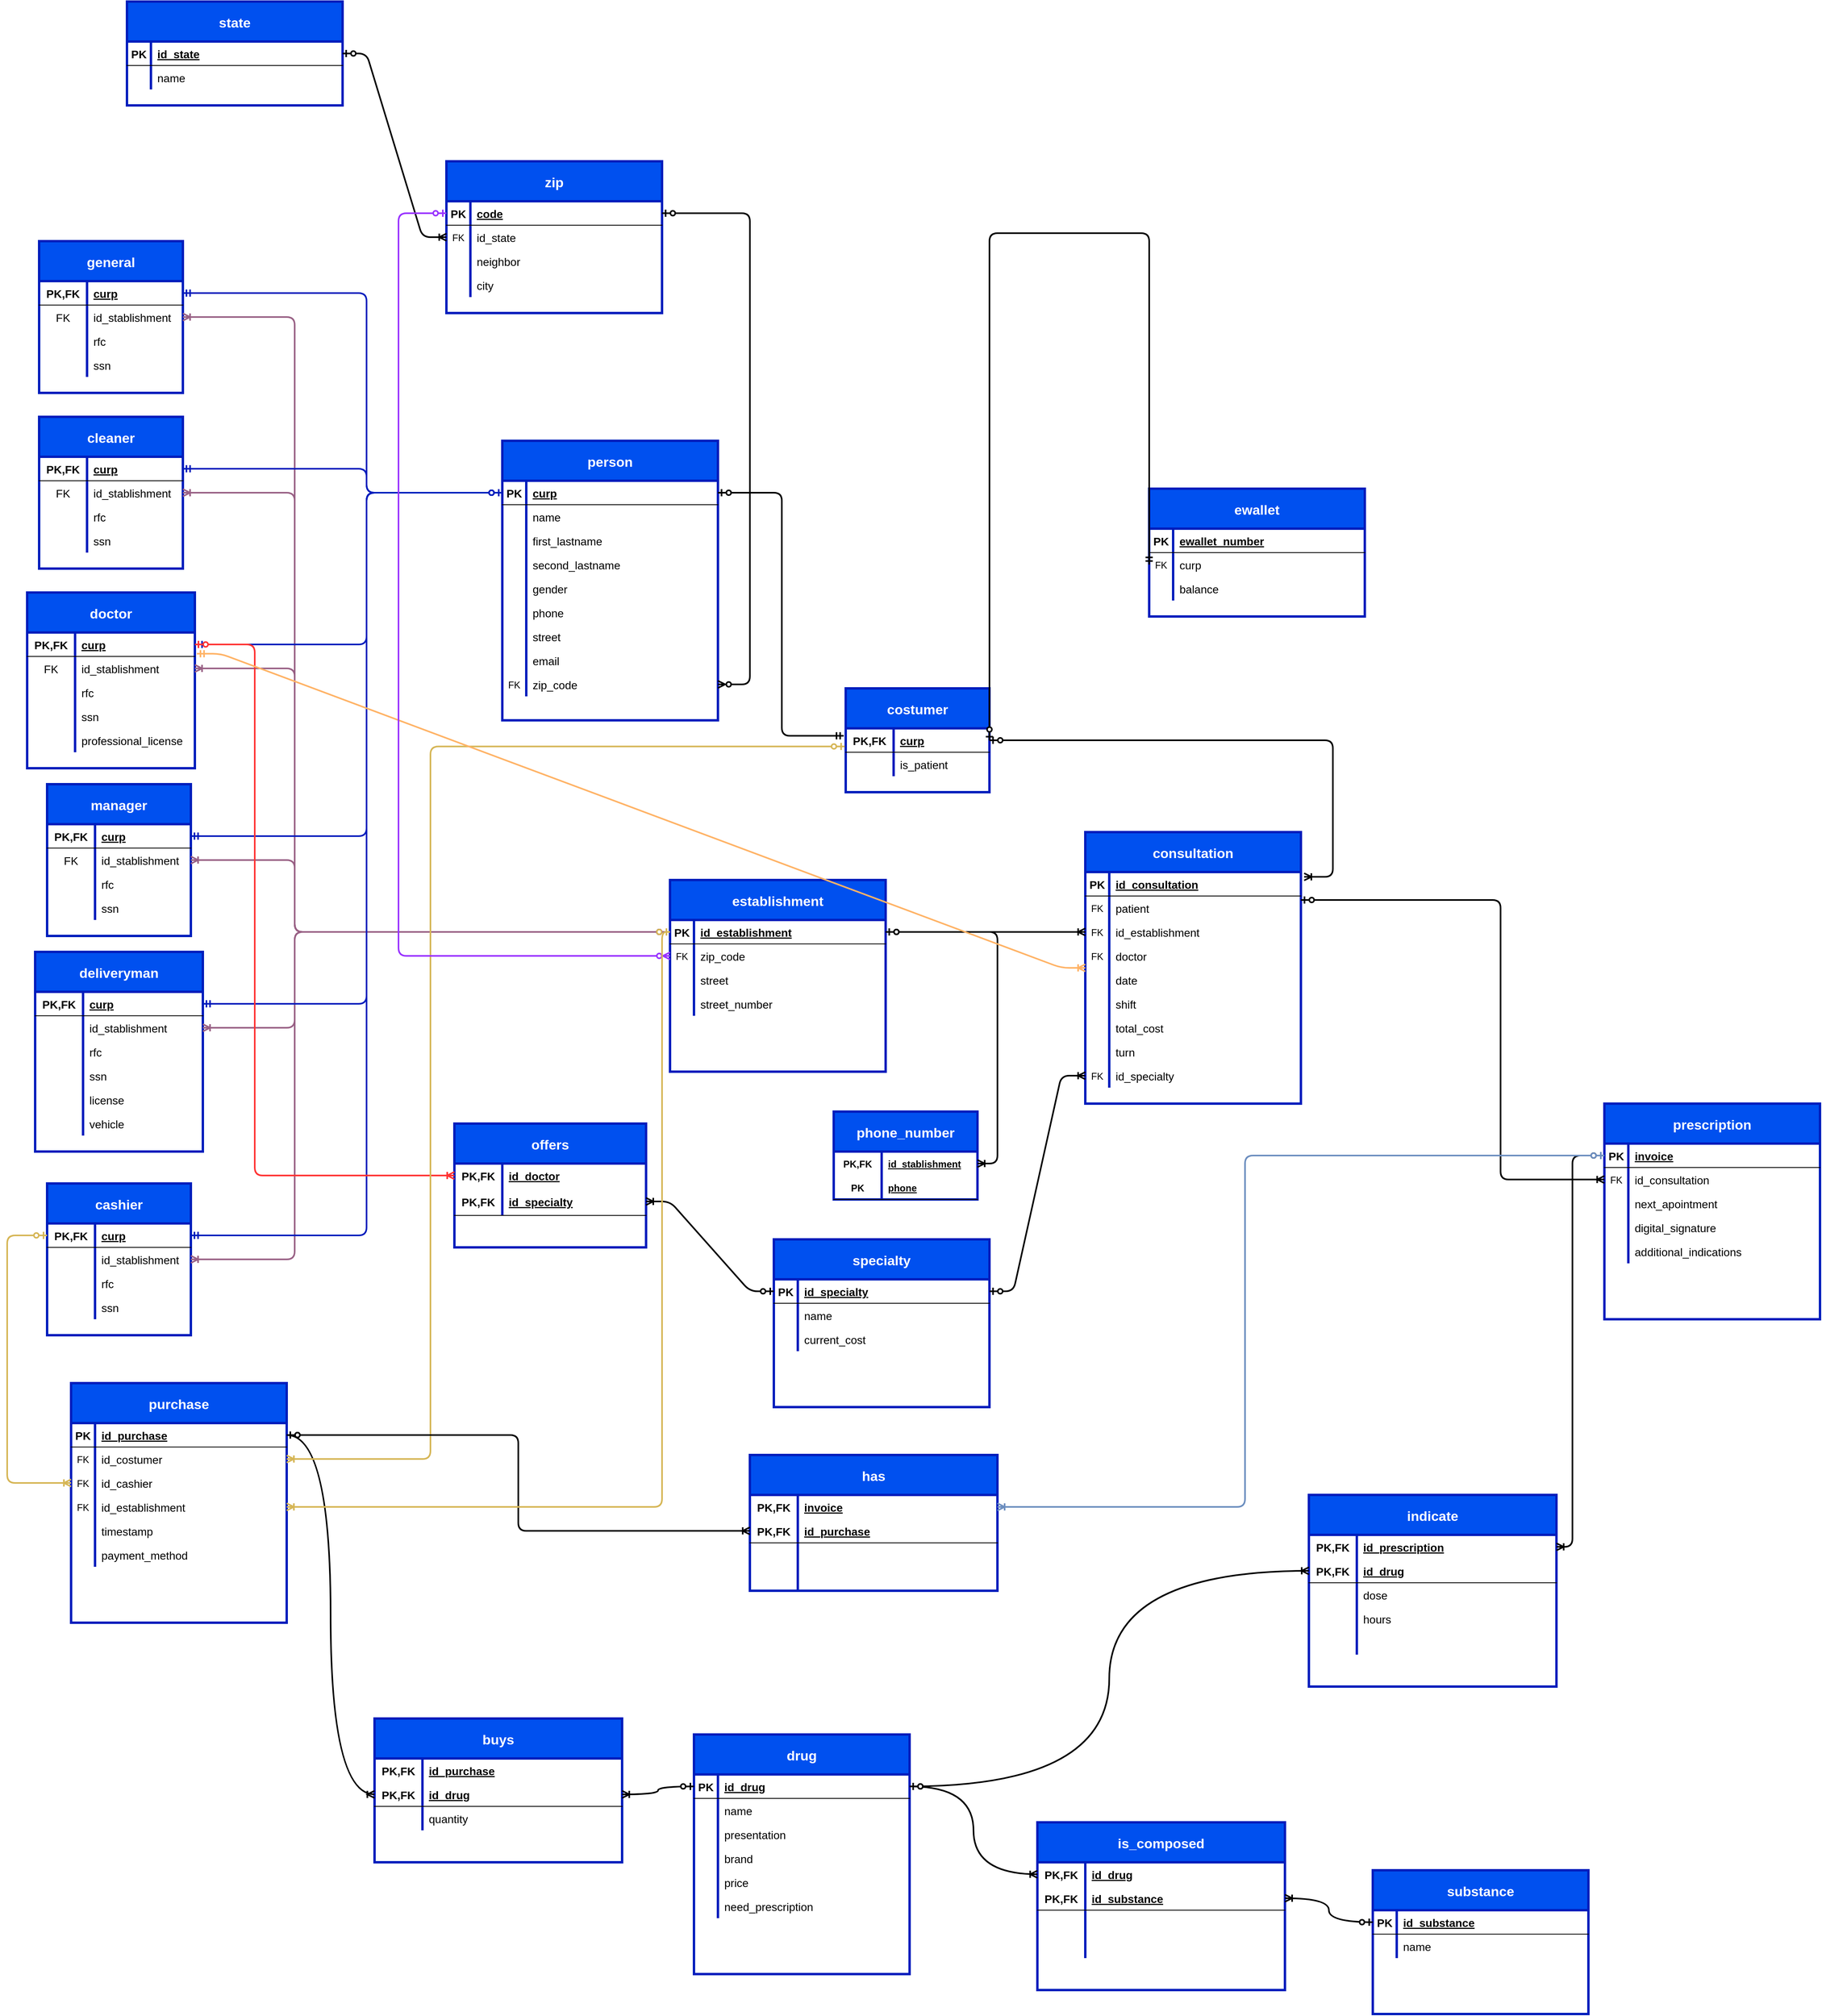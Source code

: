 <mxfile version="14.2.7" type="google"><diagram id="NGmSID__ik85ZwQk8ier" name="Page-1"><mxGraphModel dx="1422" dy="1867" grid="1" gridSize="10" guides="1" tooltips="1" connect="1" arrows="1" fold="1" page="1" pageScale="1" pageWidth="850" pageHeight="1100" math="0" shadow="0"><root><mxCell id="0"/><mxCell id="1" parent="0"/><mxCell id="OVRC7bG4Ri2zKKnHsih--1" value="person" style="shape=table;startSize=50;container=1;collapsible=1;childLayout=tableLayout;fixedRows=1;rowLines=0;fontStyle=1;align=center;resizeLast=1;strokeWidth=3;fillColor=#0050ef;strokeColor=#001DBC;fontColor=#ffffff;fontSize=17;" parent="1" vertex="1"><mxGeometry x="710" y="-40" width="270" height="350" as="geometry"/></mxCell><mxCell id="OVRC7bG4Ri2zKKnHsih--2" value="" style="shape=partialRectangle;collapsible=0;dropTarget=0;pointerEvents=0;fillColor=none;top=0;left=0;bottom=1;right=0;points=[[0,0.5],[1,0.5]];portConstraint=eastwest;" parent="OVRC7bG4Ri2zKKnHsih--1" vertex="1"><mxGeometry y="50" width="270" height="30" as="geometry"/></mxCell><mxCell id="OVRC7bG4Ri2zKKnHsih--3" value="PK" style="shape=partialRectangle;connectable=0;fillColor=none;top=0;left=0;bottom=0;right=0;fontStyle=1;overflow=hidden;fontSize=14;" parent="OVRC7bG4Ri2zKKnHsih--2" vertex="1"><mxGeometry width="30" height="30" as="geometry"/></mxCell><mxCell id="OVRC7bG4Ri2zKKnHsih--4" value="curp" style="shape=partialRectangle;connectable=0;fillColor=none;top=0;left=0;bottom=0;right=0;align=left;spacingLeft=6;fontStyle=5;overflow=hidden;fontSize=14;" parent="OVRC7bG4Ri2zKKnHsih--2" vertex="1"><mxGeometry x="30" width="240" height="30" as="geometry"/></mxCell><mxCell id="OVRC7bG4Ri2zKKnHsih--5" value="" style="shape=partialRectangle;collapsible=0;dropTarget=0;pointerEvents=0;fillColor=none;top=0;left=0;bottom=0;right=0;points=[[0,0.5],[1,0.5]];portConstraint=eastwest;" parent="OVRC7bG4Ri2zKKnHsih--1" vertex="1"><mxGeometry y="80" width="270" height="30" as="geometry"/></mxCell><mxCell id="OVRC7bG4Ri2zKKnHsih--6" value="" style="shape=partialRectangle;connectable=0;fillColor=none;top=0;left=0;bottom=0;right=0;editable=1;overflow=hidden;" parent="OVRC7bG4Ri2zKKnHsih--5" vertex="1"><mxGeometry width="30" height="30" as="geometry"/></mxCell><mxCell id="OVRC7bG4Ri2zKKnHsih--7" value="name" style="shape=partialRectangle;connectable=0;fillColor=none;top=0;left=0;bottom=0;right=0;align=left;spacingLeft=6;overflow=hidden;fontSize=14;" parent="OVRC7bG4Ri2zKKnHsih--5" vertex="1"><mxGeometry x="30" width="240" height="30" as="geometry"/></mxCell><mxCell id="OVRC7bG4Ri2zKKnHsih--8" value="" style="shape=partialRectangle;collapsible=0;dropTarget=0;pointerEvents=0;fillColor=none;top=0;left=0;bottom=0;right=0;points=[[0,0.5],[1,0.5]];portConstraint=eastwest;" parent="OVRC7bG4Ri2zKKnHsih--1" vertex="1"><mxGeometry y="110" width="270" height="30" as="geometry"/></mxCell><mxCell id="OVRC7bG4Ri2zKKnHsih--9" value="" style="shape=partialRectangle;connectable=0;fillColor=none;top=0;left=0;bottom=0;right=0;editable=1;overflow=hidden;" parent="OVRC7bG4Ri2zKKnHsih--8" vertex="1"><mxGeometry width="30" height="30" as="geometry"/></mxCell><mxCell id="OVRC7bG4Ri2zKKnHsih--10" value="first_lastname" style="shape=partialRectangle;connectable=0;fillColor=none;top=0;left=0;bottom=0;right=0;align=left;spacingLeft=6;overflow=hidden;fontSize=14;" parent="OVRC7bG4Ri2zKKnHsih--8" vertex="1"><mxGeometry x="30" width="240" height="30" as="geometry"/></mxCell><mxCell id="OVRC7bG4Ri2zKKnHsih--11" value="" style="shape=partialRectangle;collapsible=0;dropTarget=0;pointerEvents=0;fillColor=none;top=0;left=0;bottom=0;right=0;points=[[0,0.5],[1,0.5]];portConstraint=eastwest;" parent="OVRC7bG4Ri2zKKnHsih--1" vertex="1"><mxGeometry y="140" width="270" height="30" as="geometry"/></mxCell><mxCell id="OVRC7bG4Ri2zKKnHsih--12" value="" style="shape=partialRectangle;connectable=0;fillColor=none;top=0;left=0;bottom=0;right=0;editable=1;overflow=hidden;" parent="OVRC7bG4Ri2zKKnHsih--11" vertex="1"><mxGeometry width="30" height="30" as="geometry"/></mxCell><mxCell id="OVRC7bG4Ri2zKKnHsih--13" value="second_lastname" style="shape=partialRectangle;connectable=0;fillColor=none;top=0;left=0;bottom=0;right=0;align=left;spacingLeft=6;overflow=hidden;fontSize=14;" parent="OVRC7bG4Ri2zKKnHsih--11" vertex="1"><mxGeometry x="30" width="240" height="30" as="geometry"/></mxCell><mxCell id="VHM9yoxEdNlfi-Sy8v1y-1" value="" style="shape=partialRectangle;collapsible=0;dropTarget=0;pointerEvents=0;fillColor=none;top=0;left=0;bottom=0;right=0;points=[[0,0.5],[1,0.5]];portConstraint=eastwest;" parent="OVRC7bG4Ri2zKKnHsih--1" vertex="1"><mxGeometry y="170" width="270" height="30" as="geometry"/></mxCell><mxCell id="VHM9yoxEdNlfi-Sy8v1y-2" value="" style="shape=partialRectangle;connectable=0;fillColor=none;top=0;left=0;bottom=0;right=0;editable=1;overflow=hidden;" parent="VHM9yoxEdNlfi-Sy8v1y-1" vertex="1"><mxGeometry width="30" height="30" as="geometry"/></mxCell><mxCell id="VHM9yoxEdNlfi-Sy8v1y-3" value="gender" style="shape=partialRectangle;connectable=0;fillColor=none;top=0;left=0;bottom=0;right=0;align=left;spacingLeft=6;overflow=hidden;fontSize=14;" parent="VHM9yoxEdNlfi-Sy8v1y-1" vertex="1"><mxGeometry x="30" width="240" height="30" as="geometry"/></mxCell><mxCell id="VHM9yoxEdNlfi-Sy8v1y-4" value="" style="shape=partialRectangle;collapsible=0;dropTarget=0;pointerEvents=0;fillColor=none;top=0;left=0;bottom=0;right=0;points=[[0,0.5],[1,0.5]];portConstraint=eastwest;" parent="OVRC7bG4Ri2zKKnHsih--1" vertex="1"><mxGeometry y="200" width="270" height="30" as="geometry"/></mxCell><mxCell id="VHM9yoxEdNlfi-Sy8v1y-5" value="" style="shape=partialRectangle;connectable=0;fillColor=none;top=0;left=0;bottom=0;right=0;editable=1;overflow=hidden;" parent="VHM9yoxEdNlfi-Sy8v1y-4" vertex="1"><mxGeometry width="30" height="30" as="geometry"/></mxCell><mxCell id="VHM9yoxEdNlfi-Sy8v1y-6" value="phone" style="shape=partialRectangle;connectable=0;fillColor=none;top=0;left=0;bottom=0;right=0;align=left;spacingLeft=6;overflow=hidden;fontSize=14;" parent="VHM9yoxEdNlfi-Sy8v1y-4" vertex="1"><mxGeometry x="30" width="240" height="30" as="geometry"/></mxCell><mxCell id="VHM9yoxEdNlfi-Sy8v1y-7" value="" style="shape=partialRectangle;collapsible=0;dropTarget=0;pointerEvents=0;fillColor=none;top=0;left=0;bottom=0;right=0;points=[[0,0.5],[1,0.5]];portConstraint=eastwest;" parent="OVRC7bG4Ri2zKKnHsih--1" vertex="1"><mxGeometry y="230" width="270" height="30" as="geometry"/></mxCell><mxCell id="VHM9yoxEdNlfi-Sy8v1y-8" value="" style="shape=partialRectangle;connectable=0;fillColor=none;top=0;left=0;bottom=0;right=0;editable=1;overflow=hidden;" parent="VHM9yoxEdNlfi-Sy8v1y-7" vertex="1"><mxGeometry width="30" height="30" as="geometry"/></mxCell><mxCell id="VHM9yoxEdNlfi-Sy8v1y-9" value="street" style="shape=partialRectangle;connectable=0;fillColor=none;top=0;left=0;bottom=0;right=0;align=left;spacingLeft=6;overflow=hidden;fontSize=14;" parent="VHM9yoxEdNlfi-Sy8v1y-7" vertex="1"><mxGeometry x="30" width="240" height="30" as="geometry"/></mxCell><mxCell id="8-BTMCcyuMfxV7hU_YRw-22" value="" style="shape=partialRectangle;collapsible=0;dropTarget=0;pointerEvents=0;fillColor=none;top=0;left=0;bottom=0;right=0;points=[[0,0.5],[1,0.5]];portConstraint=eastwest;" parent="OVRC7bG4Ri2zKKnHsih--1" vertex="1"><mxGeometry y="260" width="270" height="30" as="geometry"/></mxCell><mxCell id="8-BTMCcyuMfxV7hU_YRw-23" value="" style="shape=partialRectangle;connectable=0;fillColor=none;top=0;left=0;bottom=0;right=0;editable=1;overflow=hidden;" parent="8-BTMCcyuMfxV7hU_YRw-22" vertex="1"><mxGeometry width="30" height="30" as="geometry"/></mxCell><mxCell id="8-BTMCcyuMfxV7hU_YRw-24" value="" style="shape=partialRectangle;connectable=0;fillColor=none;top=0;left=0;bottom=0;right=0;align=left;spacingLeft=6;overflow=hidden;fontSize=14;" parent="8-BTMCcyuMfxV7hU_YRw-22" vertex="1"><mxGeometry x="30" width="240" height="30" as="geometry"/></mxCell><mxCell id="8-BTMCcyuMfxV7hU_YRw-76" value="" style="shape=partialRectangle;collapsible=0;dropTarget=0;pointerEvents=0;fillColor=none;top=0;left=0;bottom=0;right=0;points=[[0,0.5],[1,0.5]];portConstraint=eastwest;" parent="OVRC7bG4Ri2zKKnHsih--1" vertex="1"><mxGeometry y="290" width="270" height="30" as="geometry"/></mxCell><mxCell id="8-BTMCcyuMfxV7hU_YRw-77" value="FK" style="shape=partialRectangle;connectable=0;fillColor=none;top=0;left=0;bottom=0;right=0;editable=1;overflow=hidden;" parent="8-BTMCcyuMfxV7hU_YRw-76" vertex="1"><mxGeometry width="30" height="30" as="geometry"/></mxCell><mxCell id="8-BTMCcyuMfxV7hU_YRw-78" value="zip_code" style="shape=partialRectangle;connectable=0;fillColor=none;top=0;left=0;bottom=0;right=0;align=left;spacingLeft=6;overflow=hidden;fontSize=14;" parent="8-BTMCcyuMfxV7hU_YRw-76" vertex="1"><mxGeometry x="30" width="240" height="30" as="geometry"/></mxCell><mxCell id="VHM9yoxEdNlfi-Sy8v1y-37" value="zip" style="shape=table;startSize=50;container=1;collapsible=1;childLayout=tableLayout;fixedRows=1;rowLines=0;fontStyle=1;align=center;resizeLast=1;strokeWidth=3;fillColor=#0050ef;strokeColor=#001DBC;fontSize=17;fontColor=#ffffff;" parent="1" vertex="1"><mxGeometry x="640" y="-390" width="270" height="190" as="geometry"/></mxCell><mxCell id="VHM9yoxEdNlfi-Sy8v1y-38" value="" style="shape=partialRectangle;collapsible=0;dropTarget=0;pointerEvents=0;fillColor=none;top=0;left=0;bottom=1;right=0;points=[[0,0.5],[1,0.5]];portConstraint=eastwest;" parent="VHM9yoxEdNlfi-Sy8v1y-37" vertex="1"><mxGeometry y="50" width="270" height="30" as="geometry"/></mxCell><mxCell id="VHM9yoxEdNlfi-Sy8v1y-39" value="PK" style="shape=partialRectangle;connectable=0;fillColor=none;top=0;left=0;bottom=0;right=0;fontStyle=1;overflow=hidden;fontSize=14;" parent="VHM9yoxEdNlfi-Sy8v1y-38" vertex="1"><mxGeometry width="30" height="30" as="geometry"/></mxCell><mxCell id="VHM9yoxEdNlfi-Sy8v1y-40" value="code" style="shape=partialRectangle;connectable=0;fillColor=none;top=0;left=0;bottom=0;right=0;align=left;spacingLeft=6;fontStyle=5;overflow=hidden;fontSize=14;" parent="VHM9yoxEdNlfi-Sy8v1y-38" vertex="1"><mxGeometry x="30" width="240" height="30" as="geometry"/></mxCell><mxCell id="VHM9yoxEdNlfi-Sy8v1y-41" value="" style="shape=partialRectangle;collapsible=0;dropTarget=0;pointerEvents=0;fillColor=none;top=0;left=0;bottom=0;right=0;points=[[0,0.5],[1,0.5]];portConstraint=eastwest;" parent="VHM9yoxEdNlfi-Sy8v1y-37" vertex="1"><mxGeometry y="80" width="270" height="30" as="geometry"/></mxCell><mxCell id="VHM9yoxEdNlfi-Sy8v1y-42" value="FK" style="shape=partialRectangle;connectable=0;fillColor=none;top=0;left=0;bottom=0;right=0;editable=1;overflow=hidden;" parent="VHM9yoxEdNlfi-Sy8v1y-41" vertex="1"><mxGeometry width="30" height="30" as="geometry"/></mxCell><mxCell id="VHM9yoxEdNlfi-Sy8v1y-43" value="id_state" style="shape=partialRectangle;connectable=0;fillColor=none;top=0;left=0;bottom=0;right=0;align=left;spacingLeft=6;overflow=hidden;fontSize=14;" parent="VHM9yoxEdNlfi-Sy8v1y-41" vertex="1"><mxGeometry x="30" width="240" height="30" as="geometry"/></mxCell><mxCell id="VHM9yoxEdNlfi-Sy8v1y-62" value="" style="shape=partialRectangle;collapsible=0;dropTarget=0;pointerEvents=0;fillColor=none;top=0;left=0;bottom=0;right=0;points=[[0,0.5],[1,0.5]];portConstraint=eastwest;" parent="VHM9yoxEdNlfi-Sy8v1y-37" vertex="1"><mxGeometry y="110" width="270" height="30" as="geometry"/></mxCell><mxCell id="VHM9yoxEdNlfi-Sy8v1y-63" value="" style="shape=partialRectangle;connectable=0;fillColor=none;top=0;left=0;bottom=0;right=0;editable=1;overflow=hidden;" parent="VHM9yoxEdNlfi-Sy8v1y-62" vertex="1"><mxGeometry width="30" height="30" as="geometry"/></mxCell><mxCell id="VHM9yoxEdNlfi-Sy8v1y-64" value="neighbor" style="shape=partialRectangle;connectable=0;fillColor=none;top=0;left=0;bottom=0;right=0;align=left;spacingLeft=6;overflow=hidden;fontSize=14;" parent="VHM9yoxEdNlfi-Sy8v1y-62" vertex="1"><mxGeometry x="30" width="240" height="30" as="geometry"/></mxCell><mxCell id="VHM9yoxEdNlfi-Sy8v1y-59" value="" style="shape=partialRectangle;collapsible=0;dropTarget=0;pointerEvents=0;fillColor=none;top=0;left=0;bottom=0;right=0;points=[[0,0.5],[1,0.5]];portConstraint=eastwest;" parent="VHM9yoxEdNlfi-Sy8v1y-37" vertex="1"><mxGeometry y="140" width="270" height="30" as="geometry"/></mxCell><mxCell id="VHM9yoxEdNlfi-Sy8v1y-60" value="" style="shape=partialRectangle;connectable=0;fillColor=none;top=0;left=0;bottom=0;right=0;editable=1;overflow=hidden;" parent="VHM9yoxEdNlfi-Sy8v1y-59" vertex="1"><mxGeometry width="30" height="30" as="geometry"/></mxCell><mxCell id="VHM9yoxEdNlfi-Sy8v1y-61" value="city" style="shape=partialRectangle;connectable=0;fillColor=none;top=0;left=0;bottom=0;right=0;align=left;spacingLeft=6;overflow=hidden;fontSize=14;" parent="VHM9yoxEdNlfi-Sy8v1y-59" vertex="1"><mxGeometry x="30" width="240" height="30" as="geometry"/></mxCell><mxCell id="VHM9yoxEdNlfi-Sy8v1y-65" value="state" style="shape=table;startSize=50;container=1;collapsible=1;childLayout=tableLayout;fixedRows=1;rowLines=0;fontStyle=1;align=center;resizeLast=1;strokeWidth=3;fillColor=#0050ef;strokeColor=#001DBC;fontColor=#ffffff;fontSize=17;" parent="1" vertex="1"><mxGeometry x="240" y="-590" width="270" height="130" as="geometry"/></mxCell><mxCell id="VHM9yoxEdNlfi-Sy8v1y-66" value="" style="shape=partialRectangle;collapsible=0;dropTarget=0;pointerEvents=0;fillColor=none;top=0;left=0;bottom=1;right=0;points=[[0,0.5],[1,0.5]];portConstraint=eastwest;" parent="VHM9yoxEdNlfi-Sy8v1y-65" vertex="1"><mxGeometry y="50" width="270" height="30" as="geometry"/></mxCell><mxCell id="VHM9yoxEdNlfi-Sy8v1y-67" value="PK" style="shape=partialRectangle;connectable=0;fillColor=none;top=0;left=0;bottom=0;right=0;fontStyle=1;overflow=hidden;fontSize=14;" parent="VHM9yoxEdNlfi-Sy8v1y-66" vertex="1"><mxGeometry width="30" height="30" as="geometry"/></mxCell><mxCell id="VHM9yoxEdNlfi-Sy8v1y-68" value="id_state" style="shape=partialRectangle;connectable=0;fillColor=none;top=0;left=0;bottom=0;right=0;align=left;spacingLeft=6;fontStyle=5;overflow=hidden;fontSize=14;" parent="VHM9yoxEdNlfi-Sy8v1y-66" vertex="1"><mxGeometry x="30" width="240" height="30" as="geometry"/></mxCell><mxCell id="VHM9yoxEdNlfi-Sy8v1y-69" value="" style="shape=partialRectangle;collapsible=0;dropTarget=0;pointerEvents=0;fillColor=none;top=0;left=0;bottom=0;right=0;points=[[0,0.5],[1,0.5]];portConstraint=eastwest;" parent="VHM9yoxEdNlfi-Sy8v1y-65" vertex="1"><mxGeometry y="80" width="270" height="30" as="geometry"/></mxCell><mxCell id="VHM9yoxEdNlfi-Sy8v1y-70" value="" style="shape=partialRectangle;connectable=0;fillColor=none;top=0;left=0;bottom=0;right=0;editable=1;overflow=hidden;" parent="VHM9yoxEdNlfi-Sy8v1y-69" vertex="1"><mxGeometry width="30" height="30" as="geometry"/></mxCell><mxCell id="VHM9yoxEdNlfi-Sy8v1y-71" value="name" style="shape=partialRectangle;connectable=0;fillColor=none;top=0;left=0;bottom=0;right=0;align=left;spacingLeft=6;overflow=hidden;fontSize=14;" parent="VHM9yoxEdNlfi-Sy8v1y-69" vertex="1"><mxGeometry x="30" width="240" height="30" as="geometry"/></mxCell><mxCell id="VHM9yoxEdNlfi-Sy8v1y-88" value="ewallet" style="shape=table;startSize=50;container=1;collapsible=1;childLayout=tableLayout;fixedRows=1;rowLines=0;fontStyle=1;align=center;resizeLast=1;strokeWidth=3;fillColor=#0050ef;strokeColor=#001DBC;fontColor=#ffffff;fontSize=17;" parent="1" vertex="1"><mxGeometry x="1520" y="20" width="270" height="160" as="geometry"/></mxCell><mxCell id="VHM9yoxEdNlfi-Sy8v1y-89" value="" style="shape=partialRectangle;collapsible=0;dropTarget=0;pointerEvents=0;fillColor=none;top=0;left=0;bottom=1;right=0;points=[[0,0.5],[1,0.5]];portConstraint=eastwest;" parent="VHM9yoxEdNlfi-Sy8v1y-88" vertex="1"><mxGeometry y="50" width="270" height="30" as="geometry"/></mxCell><mxCell id="VHM9yoxEdNlfi-Sy8v1y-90" value="PK" style="shape=partialRectangle;connectable=0;fillColor=none;top=0;left=0;bottom=0;right=0;fontStyle=1;overflow=hidden;fontSize=14;" parent="VHM9yoxEdNlfi-Sy8v1y-89" vertex="1"><mxGeometry width="30" height="30" as="geometry"/></mxCell><mxCell id="VHM9yoxEdNlfi-Sy8v1y-91" value="ewallet_number" style="shape=partialRectangle;connectable=0;fillColor=none;top=0;left=0;bottom=0;right=0;align=left;spacingLeft=6;fontStyle=5;overflow=hidden;fontSize=14;" parent="VHM9yoxEdNlfi-Sy8v1y-89" vertex="1"><mxGeometry x="30" width="240" height="30" as="geometry"/></mxCell><mxCell id="VHM9yoxEdNlfi-Sy8v1y-92" value="" style="shape=partialRectangle;collapsible=0;dropTarget=0;pointerEvents=0;fillColor=none;top=0;left=0;bottom=0;right=0;points=[[0,0.5],[1,0.5]];portConstraint=eastwest;" parent="VHM9yoxEdNlfi-Sy8v1y-88" vertex="1"><mxGeometry y="80" width="270" height="30" as="geometry"/></mxCell><mxCell id="VHM9yoxEdNlfi-Sy8v1y-93" value="FK" style="shape=partialRectangle;connectable=0;fillColor=none;top=0;left=0;bottom=0;right=0;editable=1;overflow=hidden;" parent="VHM9yoxEdNlfi-Sy8v1y-92" vertex="1"><mxGeometry width="30" height="30" as="geometry"/></mxCell><mxCell id="VHM9yoxEdNlfi-Sy8v1y-94" value="curp" style="shape=partialRectangle;connectable=0;fillColor=none;top=0;left=0;bottom=0;right=0;align=left;spacingLeft=6;overflow=hidden;fontSize=14;" parent="VHM9yoxEdNlfi-Sy8v1y-92" vertex="1"><mxGeometry x="30" width="240" height="30" as="geometry"/></mxCell><mxCell id="VHM9yoxEdNlfi-Sy8v1y-95" value="" style="shape=partialRectangle;collapsible=0;dropTarget=0;pointerEvents=0;fillColor=none;top=0;left=0;bottom=0;right=0;points=[[0,0.5],[1,0.5]];portConstraint=eastwest;" parent="VHM9yoxEdNlfi-Sy8v1y-88" vertex="1"><mxGeometry y="110" width="270" height="30" as="geometry"/></mxCell><mxCell id="VHM9yoxEdNlfi-Sy8v1y-96" value="" style="shape=partialRectangle;connectable=0;fillColor=none;top=0;left=0;bottom=0;right=0;editable=1;overflow=hidden;" parent="VHM9yoxEdNlfi-Sy8v1y-95" vertex="1"><mxGeometry width="30" height="30" as="geometry"/></mxCell><mxCell id="VHM9yoxEdNlfi-Sy8v1y-97" value="balance" style="shape=partialRectangle;connectable=0;fillColor=none;top=0;left=0;bottom=0;right=0;align=left;spacingLeft=6;overflow=hidden;fontSize=14;" parent="VHM9yoxEdNlfi-Sy8v1y-95" vertex="1"><mxGeometry x="30" width="240" height="30" as="geometry"/></mxCell><mxCell id="VHM9yoxEdNlfi-Sy8v1y-101" value="establishment" style="shape=table;startSize=50;container=1;collapsible=1;childLayout=tableLayout;fixedRows=1;rowLines=0;fontStyle=1;align=center;resizeLast=1;strokeWidth=3;fillColor=#0050ef;strokeColor=#001DBC;fontColor=#ffffff;fontSize=17;" parent="1" vertex="1"><mxGeometry x="920" y="510" width="270" height="240" as="geometry"/></mxCell><mxCell id="VHM9yoxEdNlfi-Sy8v1y-102" value="" style="shape=partialRectangle;collapsible=0;dropTarget=0;pointerEvents=0;fillColor=none;top=0;left=0;bottom=1;right=0;points=[[0,0.5],[1,0.5]];portConstraint=eastwest;" parent="VHM9yoxEdNlfi-Sy8v1y-101" vertex="1"><mxGeometry y="50" width="270" height="30" as="geometry"/></mxCell><mxCell id="VHM9yoxEdNlfi-Sy8v1y-103" value="PK" style="shape=partialRectangle;connectable=0;fillColor=none;top=0;left=0;bottom=0;right=0;fontStyle=1;overflow=hidden;fontSize=14;" parent="VHM9yoxEdNlfi-Sy8v1y-102" vertex="1"><mxGeometry width="30" height="30" as="geometry"/></mxCell><mxCell id="VHM9yoxEdNlfi-Sy8v1y-104" value="id_establishment" style="shape=partialRectangle;connectable=0;fillColor=none;top=0;left=0;bottom=0;right=0;align=left;spacingLeft=6;fontStyle=5;overflow=hidden;fontSize=14;" parent="VHM9yoxEdNlfi-Sy8v1y-102" vertex="1"><mxGeometry x="30" width="240" height="30" as="geometry"/></mxCell><mxCell id="VHM9yoxEdNlfi-Sy8v1y-105" value="" style="shape=partialRectangle;collapsible=0;dropTarget=0;pointerEvents=0;fillColor=none;top=0;left=0;bottom=0;right=0;points=[[0,0.5],[1,0.5]];portConstraint=eastwest;" parent="VHM9yoxEdNlfi-Sy8v1y-101" vertex="1"><mxGeometry y="80" width="270" height="30" as="geometry"/></mxCell><mxCell id="VHM9yoxEdNlfi-Sy8v1y-106" value="FK" style="shape=partialRectangle;connectable=0;fillColor=none;top=0;left=0;bottom=0;right=0;editable=1;overflow=hidden;" parent="VHM9yoxEdNlfi-Sy8v1y-105" vertex="1"><mxGeometry width="30" height="30" as="geometry"/></mxCell><mxCell id="VHM9yoxEdNlfi-Sy8v1y-107" value="zip_code" style="shape=partialRectangle;connectable=0;fillColor=none;top=0;left=0;bottom=0;right=0;align=left;spacingLeft=6;overflow=hidden;fontSize=14;" parent="VHM9yoxEdNlfi-Sy8v1y-105" vertex="1"><mxGeometry x="30" width="240" height="30" as="geometry"/></mxCell><mxCell id="2nz0V8hVZoe1J3orRXG_-1" value="" style="shape=partialRectangle;collapsible=0;dropTarget=0;pointerEvents=0;fillColor=none;top=0;left=0;bottom=0;right=0;points=[[0,0.5],[1,0.5]];portConstraint=eastwest;" parent="VHM9yoxEdNlfi-Sy8v1y-101" vertex="1"><mxGeometry y="110" width="270" height="30" as="geometry"/></mxCell><mxCell id="2nz0V8hVZoe1J3orRXG_-2" value="" style="shape=partialRectangle;connectable=0;fillColor=none;top=0;left=0;bottom=0;right=0;editable=1;overflow=hidden;" parent="2nz0V8hVZoe1J3orRXG_-1" vertex="1"><mxGeometry width="30" height="30" as="geometry"/></mxCell><mxCell id="2nz0V8hVZoe1J3orRXG_-3" value="street" style="shape=partialRectangle;connectable=0;fillColor=none;top=0;left=0;bottom=0;right=0;align=left;spacingLeft=6;overflow=hidden;fontSize=14;" parent="2nz0V8hVZoe1J3orRXG_-1" vertex="1"><mxGeometry x="30" width="240" height="30" as="geometry"/></mxCell><mxCell id="VHM9yoxEdNlfi-Sy8v1y-108" value="" style="shape=partialRectangle;collapsible=0;dropTarget=0;pointerEvents=0;fillColor=none;top=0;left=0;bottom=0;right=0;points=[[0,0.5],[1,0.5]];portConstraint=eastwest;" parent="VHM9yoxEdNlfi-Sy8v1y-101" vertex="1"><mxGeometry y="140" width="270" height="30" as="geometry"/></mxCell><mxCell id="VHM9yoxEdNlfi-Sy8v1y-109" value="" style="shape=partialRectangle;connectable=0;fillColor=none;top=0;left=0;bottom=0;right=0;editable=1;overflow=hidden;" parent="VHM9yoxEdNlfi-Sy8v1y-108" vertex="1"><mxGeometry width="30" height="30" as="geometry"/></mxCell><mxCell id="VHM9yoxEdNlfi-Sy8v1y-110" value="street_number" style="shape=partialRectangle;connectable=0;fillColor=none;top=0;left=0;bottom=0;right=0;align=left;spacingLeft=6;overflow=hidden;fontSize=14;" parent="VHM9yoxEdNlfi-Sy8v1y-108" vertex="1"><mxGeometry x="30" width="240" height="30" as="geometry"/></mxCell><mxCell id="VHM9yoxEdNlfi-Sy8v1y-145" value="prescription" style="shape=table;startSize=50;container=1;collapsible=1;childLayout=tableLayout;fixedRows=1;rowLines=0;fontStyle=1;align=center;resizeLast=1;strokeWidth=3;fillColor=#0050ef;strokeColor=#001DBC;fontColor=#ffffff;fontSize=17;" parent="1" vertex="1"><mxGeometry x="2090" y="790" width="270" height="270" as="geometry"/></mxCell><mxCell id="VHM9yoxEdNlfi-Sy8v1y-146" value="" style="shape=partialRectangle;collapsible=0;dropTarget=0;pointerEvents=0;fillColor=none;top=0;left=0;bottom=1;right=0;points=[[0,0.5],[1,0.5]];portConstraint=eastwest;" parent="VHM9yoxEdNlfi-Sy8v1y-145" vertex="1"><mxGeometry y="50" width="270" height="30" as="geometry"/></mxCell><mxCell id="VHM9yoxEdNlfi-Sy8v1y-147" value="PK" style="shape=partialRectangle;connectable=0;fillColor=none;top=0;left=0;bottom=0;right=0;fontStyle=1;overflow=hidden;fontSize=14;" parent="VHM9yoxEdNlfi-Sy8v1y-146" vertex="1"><mxGeometry width="30" height="30" as="geometry"/></mxCell><mxCell id="VHM9yoxEdNlfi-Sy8v1y-148" value="invoice" style="shape=partialRectangle;connectable=0;fillColor=none;top=0;left=0;bottom=0;right=0;align=left;spacingLeft=6;fontStyle=5;overflow=hidden;fontSize=14;" parent="VHM9yoxEdNlfi-Sy8v1y-146" vertex="1"><mxGeometry x="30" width="240" height="30" as="geometry"/></mxCell><mxCell id="VHM9yoxEdNlfi-Sy8v1y-158" value="" style="shape=partialRectangle;collapsible=0;dropTarget=0;pointerEvents=0;fillColor=none;top=0;left=0;bottom=0;right=0;points=[[0,0.5],[1,0.5]];portConstraint=eastwest;" parent="VHM9yoxEdNlfi-Sy8v1y-145" vertex="1"><mxGeometry y="80" width="270" height="30" as="geometry"/></mxCell><mxCell id="VHM9yoxEdNlfi-Sy8v1y-159" value="FK" style="shape=partialRectangle;connectable=0;fillColor=none;top=0;left=0;bottom=0;right=0;editable=1;overflow=hidden;" parent="VHM9yoxEdNlfi-Sy8v1y-158" vertex="1"><mxGeometry width="30" height="30" as="geometry"/></mxCell><mxCell id="VHM9yoxEdNlfi-Sy8v1y-160" value="id_consultation" style="shape=partialRectangle;connectable=0;fillColor=none;top=0;left=0;bottom=0;right=0;align=left;spacingLeft=6;overflow=hidden;fontSize=14;" parent="VHM9yoxEdNlfi-Sy8v1y-158" vertex="1"><mxGeometry x="30" width="240" height="30" as="geometry"/></mxCell><mxCell id="VHM9yoxEdNlfi-Sy8v1y-149" value="" style="shape=partialRectangle;collapsible=0;dropTarget=0;pointerEvents=0;fillColor=none;top=0;left=0;bottom=0;right=0;points=[[0,0.5],[1,0.5]];portConstraint=eastwest;" parent="VHM9yoxEdNlfi-Sy8v1y-145" vertex="1"><mxGeometry y="110" width="270" height="30" as="geometry"/></mxCell><mxCell id="VHM9yoxEdNlfi-Sy8v1y-150" value="" style="shape=partialRectangle;connectable=0;fillColor=none;top=0;left=0;bottom=0;right=0;editable=1;overflow=hidden;" parent="VHM9yoxEdNlfi-Sy8v1y-149" vertex="1"><mxGeometry width="30" height="30" as="geometry"/></mxCell><mxCell id="VHM9yoxEdNlfi-Sy8v1y-151" value="next_apointment" style="shape=partialRectangle;connectable=0;fillColor=none;top=0;left=0;bottom=0;right=0;align=left;spacingLeft=6;overflow=hidden;fontSize=14;" parent="VHM9yoxEdNlfi-Sy8v1y-149" vertex="1"><mxGeometry x="30" width="240" height="30" as="geometry"/></mxCell><mxCell id="VHM9yoxEdNlfi-Sy8v1y-152" value="" style="shape=partialRectangle;collapsible=0;dropTarget=0;pointerEvents=0;fillColor=none;top=0;left=0;bottom=0;right=0;points=[[0,0.5],[1,0.5]];portConstraint=eastwest;" parent="VHM9yoxEdNlfi-Sy8v1y-145" vertex="1"><mxGeometry y="140" width="270" height="30" as="geometry"/></mxCell><mxCell id="VHM9yoxEdNlfi-Sy8v1y-153" value="" style="shape=partialRectangle;connectable=0;fillColor=none;top=0;left=0;bottom=0;right=0;editable=1;overflow=hidden;" parent="VHM9yoxEdNlfi-Sy8v1y-152" vertex="1"><mxGeometry width="30" height="30" as="geometry"/></mxCell><mxCell id="VHM9yoxEdNlfi-Sy8v1y-154" value="digital_signature" style="shape=partialRectangle;connectable=0;fillColor=none;top=0;left=0;bottom=0;right=0;align=left;spacingLeft=6;overflow=hidden;fontSize=14;" parent="VHM9yoxEdNlfi-Sy8v1y-152" vertex="1"><mxGeometry x="30" width="240" height="30" as="geometry"/></mxCell><mxCell id="VHM9yoxEdNlfi-Sy8v1y-155" value="" style="shape=partialRectangle;collapsible=0;dropTarget=0;pointerEvents=0;fillColor=none;top=0;left=0;bottom=0;right=0;points=[[0,0.5],[1,0.5]];portConstraint=eastwest;" parent="VHM9yoxEdNlfi-Sy8v1y-145" vertex="1"><mxGeometry y="170" width="270" height="30" as="geometry"/></mxCell><mxCell id="VHM9yoxEdNlfi-Sy8v1y-156" value="" style="shape=partialRectangle;connectable=0;fillColor=none;top=0;left=0;bottom=0;right=0;editable=1;overflow=hidden;" parent="VHM9yoxEdNlfi-Sy8v1y-155" vertex="1"><mxGeometry width="30" height="30" as="geometry"/></mxCell><mxCell id="VHM9yoxEdNlfi-Sy8v1y-157" value="additional_indications" style="shape=partialRectangle;connectable=0;fillColor=none;top=0;left=0;bottom=0;right=0;align=left;spacingLeft=6;overflow=hidden;fontSize=14;" parent="VHM9yoxEdNlfi-Sy8v1y-155" vertex="1"><mxGeometry x="30" width="240" height="30" as="geometry"/></mxCell><mxCell id="VHM9yoxEdNlfi-Sy8v1y-161" value="drug" style="shape=table;startSize=50;container=1;collapsible=1;childLayout=tableLayout;fixedRows=1;rowLines=0;fontStyle=1;align=center;resizeLast=1;strokeWidth=3;fillColor=#0050ef;strokeColor=#001DBC;fontColor=#ffffff;fontSize=17;" parent="1" vertex="1"><mxGeometry x="950" y="1580" width="270" height="300" as="geometry"/></mxCell><mxCell id="VHM9yoxEdNlfi-Sy8v1y-162" value="" style="shape=partialRectangle;collapsible=0;dropTarget=0;pointerEvents=0;fillColor=none;top=0;left=0;bottom=1;right=0;points=[[0,0.5],[1,0.5]];portConstraint=eastwest;" parent="VHM9yoxEdNlfi-Sy8v1y-161" vertex="1"><mxGeometry y="50" width="270" height="30" as="geometry"/></mxCell><mxCell id="VHM9yoxEdNlfi-Sy8v1y-163" value="PK" style="shape=partialRectangle;connectable=0;fillColor=none;top=0;left=0;bottom=0;right=0;fontStyle=1;overflow=hidden;fontSize=14;" parent="VHM9yoxEdNlfi-Sy8v1y-162" vertex="1"><mxGeometry width="30" height="30" as="geometry"/></mxCell><mxCell id="VHM9yoxEdNlfi-Sy8v1y-164" value="id_drug" style="shape=partialRectangle;connectable=0;fillColor=none;top=0;left=0;bottom=0;right=0;align=left;spacingLeft=6;fontStyle=5;overflow=hidden;fontSize=14;" parent="VHM9yoxEdNlfi-Sy8v1y-162" vertex="1"><mxGeometry x="30" width="240" height="30" as="geometry"/></mxCell><mxCell id="VHM9yoxEdNlfi-Sy8v1y-165" value="" style="shape=partialRectangle;collapsible=0;dropTarget=0;pointerEvents=0;fillColor=none;top=0;left=0;bottom=0;right=0;points=[[0,0.5],[1,0.5]];portConstraint=eastwest;" parent="VHM9yoxEdNlfi-Sy8v1y-161" vertex="1"><mxGeometry y="80" width="270" height="30" as="geometry"/></mxCell><mxCell id="VHM9yoxEdNlfi-Sy8v1y-166" value="" style="shape=partialRectangle;connectable=0;fillColor=none;top=0;left=0;bottom=0;right=0;editable=1;overflow=hidden;" parent="VHM9yoxEdNlfi-Sy8v1y-165" vertex="1"><mxGeometry width="30" height="30" as="geometry"/></mxCell><mxCell id="VHM9yoxEdNlfi-Sy8v1y-167" value="name" style="shape=partialRectangle;connectable=0;fillColor=none;top=0;left=0;bottom=0;right=0;align=left;spacingLeft=6;overflow=hidden;fontSize=14;" parent="VHM9yoxEdNlfi-Sy8v1y-165" vertex="1"><mxGeometry x="30" width="240" height="30" as="geometry"/></mxCell><mxCell id="XMiWFD-b-bQTJ19gvRTz-37" value="" style="shape=partialRectangle;collapsible=0;dropTarget=0;pointerEvents=0;fillColor=none;top=0;left=0;bottom=0;right=0;points=[[0,0.5],[1,0.5]];portConstraint=eastwest;" parent="VHM9yoxEdNlfi-Sy8v1y-161" vertex="1"><mxGeometry y="110" width="270" height="30" as="geometry"/></mxCell><mxCell id="XMiWFD-b-bQTJ19gvRTz-38" value="" style="shape=partialRectangle;connectable=0;fillColor=none;top=0;left=0;bottom=0;right=0;editable=1;overflow=hidden;" parent="XMiWFD-b-bQTJ19gvRTz-37" vertex="1"><mxGeometry width="30" height="30" as="geometry"/></mxCell><mxCell id="XMiWFD-b-bQTJ19gvRTz-39" value="presentation" style="shape=partialRectangle;connectable=0;fillColor=none;top=0;left=0;bottom=0;right=0;align=left;spacingLeft=6;overflow=hidden;fontSize=14;" parent="XMiWFD-b-bQTJ19gvRTz-37" vertex="1"><mxGeometry x="30" width="240" height="30" as="geometry"/></mxCell><mxCell id="VHM9yoxEdNlfi-Sy8v1y-168" value="" style="shape=partialRectangle;collapsible=0;dropTarget=0;pointerEvents=0;fillColor=none;top=0;left=0;bottom=0;right=0;points=[[0,0.5],[1,0.5]];portConstraint=eastwest;" parent="VHM9yoxEdNlfi-Sy8v1y-161" vertex="1"><mxGeometry y="140" width="270" height="30" as="geometry"/></mxCell><mxCell id="VHM9yoxEdNlfi-Sy8v1y-169" value="" style="shape=partialRectangle;connectable=0;fillColor=none;top=0;left=0;bottom=0;right=0;editable=1;overflow=hidden;" parent="VHM9yoxEdNlfi-Sy8v1y-168" vertex="1"><mxGeometry width="30" height="30" as="geometry"/></mxCell><mxCell id="VHM9yoxEdNlfi-Sy8v1y-170" value="brand" style="shape=partialRectangle;connectable=0;fillColor=none;top=0;left=0;bottom=0;right=0;align=left;spacingLeft=6;overflow=hidden;fontSize=14;" parent="VHM9yoxEdNlfi-Sy8v1y-168" vertex="1"><mxGeometry x="30" width="240" height="30" as="geometry"/></mxCell><mxCell id="XMiWFD-b-bQTJ19gvRTz-42" value="" style="shape=partialRectangle;collapsible=0;dropTarget=0;pointerEvents=0;fillColor=none;top=0;left=0;bottom=0;right=0;points=[[0,0.5],[1,0.5]];portConstraint=eastwest;" parent="VHM9yoxEdNlfi-Sy8v1y-161" vertex="1"><mxGeometry y="170" width="270" height="30" as="geometry"/></mxCell><mxCell id="XMiWFD-b-bQTJ19gvRTz-43" value="" style="shape=partialRectangle;connectable=0;fillColor=none;top=0;left=0;bottom=0;right=0;editable=1;overflow=hidden;" parent="XMiWFD-b-bQTJ19gvRTz-42" vertex="1"><mxGeometry width="30" height="30" as="geometry"/></mxCell><mxCell id="XMiWFD-b-bQTJ19gvRTz-44" value="price" style="shape=partialRectangle;connectable=0;fillColor=none;top=0;left=0;bottom=0;right=0;align=left;spacingLeft=6;overflow=hidden;fontSize=14;" parent="XMiWFD-b-bQTJ19gvRTz-42" vertex="1"><mxGeometry x="30" width="240" height="30" as="geometry"/></mxCell><mxCell id="XMiWFD-b-bQTJ19gvRTz-45" value="" style="shape=partialRectangle;collapsible=0;dropTarget=0;pointerEvents=0;fillColor=none;top=0;left=0;bottom=0;right=0;points=[[0,0.5],[1,0.5]];portConstraint=eastwest;" parent="VHM9yoxEdNlfi-Sy8v1y-161" vertex="1"><mxGeometry y="200" width="270" height="30" as="geometry"/></mxCell><mxCell id="XMiWFD-b-bQTJ19gvRTz-46" value="" style="shape=partialRectangle;connectable=0;fillColor=none;top=0;left=0;bottom=0;right=0;editable=1;overflow=hidden;" parent="XMiWFD-b-bQTJ19gvRTz-45" vertex="1"><mxGeometry width="30" height="30" as="geometry"/></mxCell><mxCell id="XMiWFD-b-bQTJ19gvRTz-47" value="need_prescription" style="shape=partialRectangle;connectable=0;fillColor=none;top=0;left=0;bottom=0;right=0;align=left;spacingLeft=6;overflow=hidden;fontSize=14;" parent="XMiWFD-b-bQTJ19gvRTz-45" vertex="1"><mxGeometry x="30" width="240" height="30" as="geometry"/></mxCell><mxCell id="8-BTMCcyuMfxV7hU_YRw-2" value="specialty" style="shape=table;startSize=50;container=1;collapsible=1;childLayout=tableLayout;fixedRows=1;rowLines=0;fontStyle=1;align=center;resizeLast=1;strokeWidth=3;fillColor=#0050ef;strokeColor=#001DBC;fontColor=#ffffff;fontSize=17;" parent="1" vertex="1"><mxGeometry x="1050" y="960" width="270" height="210" as="geometry"/></mxCell><mxCell id="8-BTMCcyuMfxV7hU_YRw-3" value="" style="shape=partialRectangle;collapsible=0;dropTarget=0;pointerEvents=0;fillColor=none;top=0;left=0;bottom=1;right=0;points=[[0,0.5],[1,0.5]];portConstraint=eastwest;" parent="8-BTMCcyuMfxV7hU_YRw-2" vertex="1"><mxGeometry y="50" width="270" height="30" as="geometry"/></mxCell><mxCell id="8-BTMCcyuMfxV7hU_YRw-4" value="PK" style="shape=partialRectangle;connectable=0;fillColor=none;top=0;left=0;bottom=0;right=0;fontStyle=1;overflow=hidden;fontSize=14;" parent="8-BTMCcyuMfxV7hU_YRw-3" vertex="1"><mxGeometry width="30" height="30" as="geometry"/></mxCell><mxCell id="8-BTMCcyuMfxV7hU_YRw-5" value="id_specialty" style="shape=partialRectangle;connectable=0;fillColor=none;top=0;left=0;bottom=0;right=0;align=left;spacingLeft=6;fontStyle=5;overflow=hidden;fontSize=14;" parent="8-BTMCcyuMfxV7hU_YRw-3" vertex="1"><mxGeometry x="30" width="240" height="30" as="geometry"/></mxCell><mxCell id="8-BTMCcyuMfxV7hU_YRw-6" value="" style="shape=partialRectangle;collapsible=0;dropTarget=0;pointerEvents=0;fillColor=none;top=0;left=0;bottom=0;right=0;points=[[0,0.5],[1,0.5]];portConstraint=eastwest;" parent="8-BTMCcyuMfxV7hU_YRw-2" vertex="1"><mxGeometry y="80" width="270" height="30" as="geometry"/></mxCell><mxCell id="8-BTMCcyuMfxV7hU_YRw-7" value="" style="shape=partialRectangle;connectable=0;fillColor=none;top=0;left=0;bottom=0;right=0;editable=1;overflow=hidden;" parent="8-BTMCcyuMfxV7hU_YRw-6" vertex="1"><mxGeometry width="30" height="30" as="geometry"/></mxCell><mxCell id="8-BTMCcyuMfxV7hU_YRw-8" value="name" style="shape=partialRectangle;connectable=0;fillColor=none;top=0;left=0;bottom=0;right=0;align=left;spacingLeft=6;overflow=hidden;fontSize=14;" parent="8-BTMCcyuMfxV7hU_YRw-6" vertex="1"><mxGeometry x="30" width="240" height="30" as="geometry"/></mxCell><mxCell id="8-BTMCcyuMfxV7hU_YRw-9" value="" style="shape=partialRectangle;collapsible=0;dropTarget=0;pointerEvents=0;fillColor=none;top=0;left=0;bottom=0;right=0;points=[[0,0.5],[1,0.5]];portConstraint=eastwest;" parent="8-BTMCcyuMfxV7hU_YRw-2" vertex="1"><mxGeometry y="110" width="270" height="30" as="geometry"/></mxCell><mxCell id="8-BTMCcyuMfxV7hU_YRw-10" value="" style="shape=partialRectangle;connectable=0;fillColor=none;top=0;left=0;bottom=0;right=0;editable=1;overflow=hidden;" parent="8-BTMCcyuMfxV7hU_YRw-9" vertex="1"><mxGeometry width="30" height="30" as="geometry"/></mxCell><mxCell id="8-BTMCcyuMfxV7hU_YRw-11" value="current_cost" style="shape=partialRectangle;connectable=0;fillColor=none;top=0;left=0;bottom=0;right=0;align=left;spacingLeft=6;overflow=hidden;fontSize=14;" parent="8-BTMCcyuMfxV7hU_YRw-9" vertex="1"><mxGeometry x="30" width="240" height="30" as="geometry"/></mxCell><mxCell id="8-BTMCcyuMfxV7hU_YRw-12" value="purchase" style="shape=table;startSize=50;container=1;collapsible=1;childLayout=tableLayout;fixedRows=1;rowLines=0;fontStyle=1;align=center;resizeLast=1;strokeWidth=3;fillColor=#0050ef;strokeColor=#001DBC;fontColor=#ffffff;fontSize=17;" parent="1" vertex="1"><mxGeometry x="170" y="1140" width="270" height="300" as="geometry"/></mxCell><mxCell id="8-BTMCcyuMfxV7hU_YRw-13" value="" style="shape=partialRectangle;collapsible=0;dropTarget=0;pointerEvents=0;fillColor=none;top=0;left=0;bottom=1;right=0;points=[[0,0.5],[1,0.5]];portConstraint=eastwest;" parent="8-BTMCcyuMfxV7hU_YRw-12" vertex="1"><mxGeometry y="50" width="270" height="30" as="geometry"/></mxCell><mxCell id="8-BTMCcyuMfxV7hU_YRw-14" value="PK" style="shape=partialRectangle;connectable=0;fillColor=none;top=0;left=0;bottom=0;right=0;fontStyle=1;overflow=hidden;fontSize=14;" parent="8-BTMCcyuMfxV7hU_YRw-13" vertex="1"><mxGeometry width="30" height="30" as="geometry"/></mxCell><mxCell id="8-BTMCcyuMfxV7hU_YRw-15" value="id_purchase" style="shape=partialRectangle;connectable=0;fillColor=none;top=0;left=0;bottom=0;right=0;align=left;spacingLeft=6;fontStyle=5;overflow=hidden;fontSize=14;" parent="8-BTMCcyuMfxV7hU_YRw-13" vertex="1"><mxGeometry x="30" width="240" height="30" as="geometry"/></mxCell><mxCell id="8-BTMCcyuMfxV7hU_YRw-16" value="" style="shape=partialRectangle;collapsible=0;dropTarget=0;pointerEvents=0;fillColor=none;top=0;left=0;bottom=0;right=0;points=[[0,0.5],[1,0.5]];portConstraint=eastwest;" parent="8-BTMCcyuMfxV7hU_YRw-12" vertex="1"><mxGeometry y="80" width="270" height="30" as="geometry"/></mxCell><mxCell id="8-BTMCcyuMfxV7hU_YRw-17" value="FK" style="shape=partialRectangle;connectable=0;fillColor=none;top=0;left=0;bottom=0;right=0;editable=1;overflow=hidden;" parent="8-BTMCcyuMfxV7hU_YRw-16" vertex="1"><mxGeometry width="30" height="30" as="geometry"/></mxCell><mxCell id="8-BTMCcyuMfxV7hU_YRw-18" value="id_costumer" style="shape=partialRectangle;connectable=0;fillColor=none;top=0;left=0;bottom=0;right=0;align=left;spacingLeft=6;overflow=hidden;fontSize=14;" parent="8-BTMCcyuMfxV7hU_YRw-16" vertex="1"><mxGeometry x="30" width="240" height="30" as="geometry"/></mxCell><mxCell id="tBdGYbuPu8METN2bj9r_-45" value="" style="shape=partialRectangle;collapsible=0;dropTarget=0;pointerEvents=0;fillColor=none;top=0;left=0;bottom=0;right=0;points=[[0,0.5],[1,0.5]];portConstraint=eastwest;" parent="8-BTMCcyuMfxV7hU_YRw-12" vertex="1"><mxGeometry y="110" width="270" height="30" as="geometry"/></mxCell><mxCell id="tBdGYbuPu8METN2bj9r_-46" value="FK" style="shape=partialRectangle;connectable=0;fillColor=none;top=0;left=0;bottom=0;right=0;editable=1;overflow=hidden;" parent="tBdGYbuPu8METN2bj9r_-45" vertex="1"><mxGeometry width="30" height="30" as="geometry"/></mxCell><mxCell id="tBdGYbuPu8METN2bj9r_-47" value="id_cashier" style="shape=partialRectangle;connectable=0;fillColor=none;top=0;left=0;bottom=0;right=0;align=left;spacingLeft=6;overflow=hidden;fontSize=14;" parent="tBdGYbuPu8METN2bj9r_-45" vertex="1"><mxGeometry x="30" width="240" height="30" as="geometry"/></mxCell><mxCell id="FcJPAgm_Q6F7YxlFJDy8-7" value="" style="shape=partialRectangle;collapsible=0;dropTarget=0;pointerEvents=0;fillColor=none;top=0;left=0;bottom=0;right=0;points=[[0,0.5],[1,0.5]];portConstraint=eastwest;" vertex="1" parent="8-BTMCcyuMfxV7hU_YRw-12"><mxGeometry y="140" width="270" height="30" as="geometry"/></mxCell><mxCell id="FcJPAgm_Q6F7YxlFJDy8-8" value="FK" style="shape=partialRectangle;connectable=0;fillColor=none;top=0;left=0;bottom=0;right=0;editable=1;overflow=hidden;" vertex="1" parent="FcJPAgm_Q6F7YxlFJDy8-7"><mxGeometry width="30" height="30" as="geometry"/></mxCell><mxCell id="FcJPAgm_Q6F7YxlFJDy8-9" value="id_establishment" style="shape=partialRectangle;connectable=0;fillColor=none;top=0;left=0;bottom=0;right=0;align=left;spacingLeft=6;overflow=hidden;fontSize=14;" vertex="1" parent="FcJPAgm_Q6F7YxlFJDy8-7"><mxGeometry x="30" width="240" height="30" as="geometry"/></mxCell><mxCell id="XMiWFD-b-bQTJ19gvRTz-158" value="" style="shape=partialRectangle;collapsible=0;dropTarget=0;pointerEvents=0;fillColor=none;top=0;left=0;bottom=0;right=0;points=[[0,0.5],[1,0.5]];portConstraint=eastwest;" parent="8-BTMCcyuMfxV7hU_YRw-12" vertex="1"><mxGeometry y="170" width="270" height="30" as="geometry"/></mxCell><mxCell id="XMiWFD-b-bQTJ19gvRTz-159" value="" style="shape=partialRectangle;connectable=0;fillColor=none;top=0;left=0;bottom=0;right=0;editable=1;overflow=hidden;" parent="XMiWFD-b-bQTJ19gvRTz-158" vertex="1"><mxGeometry width="30" height="30" as="geometry"/></mxCell><mxCell id="XMiWFD-b-bQTJ19gvRTz-160" value="timestamp" style="shape=partialRectangle;connectable=0;fillColor=none;top=0;left=0;bottom=0;right=0;align=left;spacingLeft=6;overflow=hidden;fontSize=14;" parent="XMiWFD-b-bQTJ19gvRTz-158" vertex="1"><mxGeometry x="30" width="240" height="30" as="geometry"/></mxCell><mxCell id="8-BTMCcyuMfxV7hU_YRw-19" value="" style="shape=partialRectangle;collapsible=0;dropTarget=0;pointerEvents=0;fillColor=none;top=0;left=0;bottom=0;right=0;points=[[0,0.5],[1,0.5]];portConstraint=eastwest;" parent="8-BTMCcyuMfxV7hU_YRw-12" vertex="1"><mxGeometry y="200" width="270" height="30" as="geometry"/></mxCell><mxCell id="8-BTMCcyuMfxV7hU_YRw-20" value="" style="shape=partialRectangle;connectable=0;fillColor=none;top=0;left=0;bottom=0;right=0;editable=1;overflow=hidden;" parent="8-BTMCcyuMfxV7hU_YRw-19" vertex="1"><mxGeometry width="30" height="30" as="geometry"/></mxCell><mxCell id="8-BTMCcyuMfxV7hU_YRw-21" value="payment_method" style="shape=partialRectangle;connectable=0;fillColor=none;top=0;left=0;bottom=0;right=0;align=left;spacingLeft=6;overflow=hidden;fontSize=14;" parent="8-BTMCcyuMfxV7hU_YRw-19" vertex="1"><mxGeometry x="30" width="240" height="30" as="geometry"/></mxCell><mxCell id="8-BTMCcyuMfxV7hU_YRw-25" value="consultation" style="shape=table;startSize=50;container=1;collapsible=1;childLayout=tableLayout;fixedRows=1;rowLines=0;fontStyle=1;align=center;resizeLast=1;strokeWidth=3;fillColor=#0050ef;strokeColor=#001DBC;fontSize=17;fontColor=#ffffff;" parent="1" vertex="1"><mxGeometry x="1440" y="450" width="270" height="340" as="geometry"/></mxCell><mxCell id="8-BTMCcyuMfxV7hU_YRw-26" value="" style="shape=partialRectangle;collapsible=0;dropTarget=0;pointerEvents=0;fillColor=none;top=0;left=0;bottom=1;right=0;points=[[0,0.5],[1,0.5]];portConstraint=eastwest;" parent="8-BTMCcyuMfxV7hU_YRw-25" vertex="1"><mxGeometry y="50" width="270" height="30" as="geometry"/></mxCell><mxCell id="8-BTMCcyuMfxV7hU_YRw-27" value="PK" style="shape=partialRectangle;connectable=0;fillColor=none;top=0;left=0;bottom=0;right=0;fontStyle=1;overflow=hidden;fontSize=14;" parent="8-BTMCcyuMfxV7hU_YRw-26" vertex="1"><mxGeometry width="30" height="30" as="geometry"/></mxCell><mxCell id="8-BTMCcyuMfxV7hU_YRw-28" value="id_consultation" style="shape=partialRectangle;connectable=0;fillColor=none;top=0;left=0;bottom=0;right=0;align=left;spacingLeft=6;fontStyle=5;overflow=hidden;fontSize=14;" parent="8-BTMCcyuMfxV7hU_YRw-26" vertex="1"><mxGeometry x="30" width="240" height="30" as="geometry"/></mxCell><mxCell id="8-BTMCcyuMfxV7hU_YRw-29" value="" style="shape=partialRectangle;collapsible=0;dropTarget=0;pointerEvents=0;fillColor=none;top=0;left=0;bottom=0;right=0;points=[[0,0.5],[1,0.5]];portConstraint=eastwest;" parent="8-BTMCcyuMfxV7hU_YRw-25" vertex="1"><mxGeometry y="80" width="270" height="30" as="geometry"/></mxCell><mxCell id="8-BTMCcyuMfxV7hU_YRw-30" value="FK" style="shape=partialRectangle;connectable=0;fillColor=none;top=0;left=0;bottom=0;right=0;editable=1;overflow=hidden;" parent="8-BTMCcyuMfxV7hU_YRw-29" vertex="1"><mxGeometry width="30" height="30" as="geometry"/></mxCell><mxCell id="8-BTMCcyuMfxV7hU_YRw-31" value="patient" style="shape=partialRectangle;connectable=0;fillColor=none;top=0;left=0;bottom=0;right=0;align=left;spacingLeft=6;overflow=hidden;fontSize=14;" parent="8-BTMCcyuMfxV7hU_YRw-29" vertex="1"><mxGeometry x="30" width="240" height="30" as="geometry"/></mxCell><mxCell id="8-BTMCcyuMfxV7hU_YRw-87" value="" style="shape=partialRectangle;collapsible=0;dropTarget=0;pointerEvents=0;fillColor=none;top=0;left=0;bottom=0;right=0;points=[[0,0.5],[1,0.5]];portConstraint=eastwest;" parent="8-BTMCcyuMfxV7hU_YRw-25" vertex="1"><mxGeometry y="110" width="270" height="30" as="geometry"/></mxCell><mxCell id="8-BTMCcyuMfxV7hU_YRw-88" value="FK" style="shape=partialRectangle;connectable=0;fillColor=none;top=0;left=0;bottom=0;right=0;editable=1;overflow=hidden;" parent="8-BTMCcyuMfxV7hU_YRw-87" vertex="1"><mxGeometry width="30" height="30" as="geometry"/></mxCell><mxCell id="8-BTMCcyuMfxV7hU_YRw-89" value="id_establishment" style="shape=partialRectangle;connectable=0;fillColor=none;top=0;left=0;bottom=0;right=0;align=left;spacingLeft=6;overflow=hidden;fontSize=14;" parent="8-BTMCcyuMfxV7hU_YRw-87" vertex="1"><mxGeometry x="30" width="240" height="30" as="geometry"/></mxCell><mxCell id="8-BTMCcyuMfxV7hU_YRw-90" value="" style="shape=partialRectangle;collapsible=0;dropTarget=0;pointerEvents=0;fillColor=none;top=0;left=0;bottom=0;right=0;points=[[0,0.5],[1,0.5]];portConstraint=eastwest;" parent="8-BTMCcyuMfxV7hU_YRw-25" vertex="1"><mxGeometry y="140" width="270" height="30" as="geometry"/></mxCell><mxCell id="8-BTMCcyuMfxV7hU_YRw-91" value="FK" style="shape=partialRectangle;connectable=0;fillColor=none;top=0;left=0;bottom=0;right=0;editable=1;overflow=hidden;" parent="8-BTMCcyuMfxV7hU_YRw-90" vertex="1"><mxGeometry width="30" height="30" as="geometry"/></mxCell><mxCell id="8-BTMCcyuMfxV7hU_YRw-92" value="doctor" style="shape=partialRectangle;connectable=0;fillColor=none;top=0;left=0;bottom=0;right=0;align=left;spacingLeft=6;overflow=hidden;fontSize=14;" parent="8-BTMCcyuMfxV7hU_YRw-90" vertex="1"><mxGeometry x="30" width="240" height="30" as="geometry"/></mxCell><mxCell id="8-BTMCcyuMfxV7hU_YRw-32" value="" style="shape=partialRectangle;collapsible=0;dropTarget=0;pointerEvents=0;fillColor=none;top=0;left=0;bottom=0;right=0;points=[[0,0.5],[1,0.5]];portConstraint=eastwest;" parent="8-BTMCcyuMfxV7hU_YRw-25" vertex="1"><mxGeometry y="170" width="270" height="30" as="geometry"/></mxCell><mxCell id="8-BTMCcyuMfxV7hU_YRw-33" value="" style="shape=partialRectangle;connectable=0;fillColor=none;top=0;left=0;bottom=0;right=0;editable=1;overflow=hidden;" parent="8-BTMCcyuMfxV7hU_YRw-32" vertex="1"><mxGeometry width="30" height="30" as="geometry"/></mxCell><mxCell id="8-BTMCcyuMfxV7hU_YRw-34" value="date" style="shape=partialRectangle;connectable=0;fillColor=none;top=0;left=0;bottom=0;right=0;align=left;spacingLeft=6;overflow=hidden;fontSize=14;" parent="8-BTMCcyuMfxV7hU_YRw-32" vertex="1"><mxGeometry x="30" width="240" height="30" as="geometry"/></mxCell><mxCell id="FcJPAgm_Q6F7YxlFJDy8-1" value="" style="shape=partialRectangle;collapsible=0;dropTarget=0;pointerEvents=0;fillColor=none;top=0;left=0;bottom=0;right=0;points=[[0,0.5],[1,0.5]];portConstraint=eastwest;" vertex="1" parent="8-BTMCcyuMfxV7hU_YRw-25"><mxGeometry y="200" width="270" height="30" as="geometry"/></mxCell><mxCell id="FcJPAgm_Q6F7YxlFJDy8-2" value="" style="shape=partialRectangle;connectable=0;fillColor=none;top=0;left=0;bottom=0;right=0;editable=1;overflow=hidden;" vertex="1" parent="FcJPAgm_Q6F7YxlFJDy8-1"><mxGeometry width="30" height="30" as="geometry"/></mxCell><mxCell id="FcJPAgm_Q6F7YxlFJDy8-3" value="shift" style="shape=partialRectangle;connectable=0;fillColor=none;top=0;left=0;bottom=0;right=0;align=left;spacingLeft=6;overflow=hidden;fontSize=14;" vertex="1" parent="FcJPAgm_Q6F7YxlFJDy8-1"><mxGeometry x="30" width="240" height="30" as="geometry"/></mxCell><mxCell id="8-BTMCcyuMfxV7hU_YRw-35" value="" style="shape=partialRectangle;collapsible=0;dropTarget=0;pointerEvents=0;fillColor=none;top=0;left=0;bottom=0;right=0;points=[[0,0.5],[1,0.5]];portConstraint=eastwest;" parent="8-BTMCcyuMfxV7hU_YRw-25" vertex="1"><mxGeometry y="230" width="270" height="30" as="geometry"/></mxCell><mxCell id="8-BTMCcyuMfxV7hU_YRw-36" value="" style="shape=partialRectangle;connectable=0;fillColor=none;top=0;left=0;bottom=0;right=0;editable=1;overflow=hidden;" parent="8-BTMCcyuMfxV7hU_YRw-35" vertex="1"><mxGeometry width="30" height="30" as="geometry"/></mxCell><mxCell id="8-BTMCcyuMfxV7hU_YRw-37" value="total_cost" style="shape=partialRectangle;connectable=0;fillColor=none;top=0;left=0;bottom=0;right=0;align=left;spacingLeft=6;overflow=hidden;fontSize=14;" parent="8-BTMCcyuMfxV7hU_YRw-35" vertex="1"><mxGeometry x="30" width="240" height="30" as="geometry"/></mxCell><mxCell id="8-BTMCcyuMfxV7hU_YRw-82" value="" style="shape=partialRectangle;collapsible=0;dropTarget=0;pointerEvents=0;fillColor=none;top=0;left=0;bottom=0;right=0;points=[[0,0.5],[1,0.5]];portConstraint=eastwest;" parent="8-BTMCcyuMfxV7hU_YRw-25" vertex="1"><mxGeometry y="260" width="270" height="30" as="geometry"/></mxCell><mxCell id="8-BTMCcyuMfxV7hU_YRw-83" value="" style="shape=partialRectangle;connectable=0;fillColor=none;top=0;left=0;bottom=0;right=0;editable=1;overflow=hidden;" parent="8-BTMCcyuMfxV7hU_YRw-82" vertex="1"><mxGeometry width="30" height="30" as="geometry"/></mxCell><mxCell id="8-BTMCcyuMfxV7hU_YRw-84" value="turn" style="shape=partialRectangle;connectable=0;fillColor=none;top=0;left=0;bottom=0;right=0;align=left;spacingLeft=6;overflow=hidden;fontSize=14;" parent="8-BTMCcyuMfxV7hU_YRw-82" vertex="1"><mxGeometry x="30" width="240" height="30" as="geometry"/></mxCell><mxCell id="XMiWFD-b-bQTJ19gvRTz-161" value="" style="shape=partialRectangle;collapsible=0;dropTarget=0;pointerEvents=0;fillColor=none;top=0;left=0;bottom=0;right=0;points=[[0,0.5],[1,0.5]];portConstraint=eastwest;" parent="8-BTMCcyuMfxV7hU_YRw-25" vertex="1"><mxGeometry y="290" width="270" height="30" as="geometry"/></mxCell><mxCell id="XMiWFD-b-bQTJ19gvRTz-162" value="FK" style="shape=partialRectangle;connectable=0;fillColor=none;top=0;left=0;bottom=0;right=0;editable=1;overflow=hidden;" parent="XMiWFD-b-bQTJ19gvRTz-161" vertex="1"><mxGeometry width="30" height="30" as="geometry"/></mxCell><mxCell id="XMiWFD-b-bQTJ19gvRTz-163" value="id_specialty" style="shape=partialRectangle;connectable=0;fillColor=none;top=0;left=0;bottom=0;right=0;align=left;spacingLeft=6;overflow=hidden;fontSize=14;" parent="XMiWFD-b-bQTJ19gvRTz-161" vertex="1"><mxGeometry x="30" width="240" height="30" as="geometry"/></mxCell><mxCell id="8-BTMCcyuMfxV7hU_YRw-63" value="costumer" style="shape=table;startSize=50;container=1;collapsible=1;childLayout=tableLayout;fixedRows=1;rowLines=0;fontStyle=1;align=center;resizeLast=1;fontSize=17;fontColor=#ffffff;strokeColor=#001DBC;strokeWidth=3;fillColor=#0050ef;" parent="1" vertex="1"><mxGeometry x="1140" y="270" width="180" height="130" as="geometry"/></mxCell><mxCell id="8-BTMCcyuMfxV7hU_YRw-67" value="" style="shape=partialRectangle;collapsible=0;dropTarget=0;pointerEvents=0;fillColor=none;top=0;left=0;bottom=1;right=0;points=[[0,0.5],[1,0.5]];portConstraint=eastwest;" parent="8-BTMCcyuMfxV7hU_YRw-63" vertex="1"><mxGeometry y="50" width="180" height="30" as="geometry"/></mxCell><mxCell id="8-BTMCcyuMfxV7hU_YRw-68" value="PK,FK" style="shape=partialRectangle;connectable=0;fillColor=none;top=0;left=0;bottom=0;right=0;fontStyle=1;overflow=hidden;fontSize=14;" parent="8-BTMCcyuMfxV7hU_YRw-67" vertex="1"><mxGeometry width="60" height="30" as="geometry"/></mxCell><mxCell id="8-BTMCcyuMfxV7hU_YRw-69" value="curp" style="shape=partialRectangle;connectable=0;fillColor=none;top=0;left=0;bottom=0;right=0;align=left;spacingLeft=6;fontStyle=5;overflow=hidden;fontSize=14;" parent="8-BTMCcyuMfxV7hU_YRw-67" vertex="1"><mxGeometry x="60" width="120" height="30" as="geometry"/></mxCell><mxCell id="8-BTMCcyuMfxV7hU_YRw-70" value="" style="shape=partialRectangle;collapsible=0;dropTarget=0;pointerEvents=0;fillColor=none;top=0;left=0;bottom=0;right=0;points=[[0,0.5],[1,0.5]];portConstraint=eastwest;" parent="8-BTMCcyuMfxV7hU_YRw-63" vertex="1"><mxGeometry y="80" width="180" height="30" as="geometry"/></mxCell><mxCell id="8-BTMCcyuMfxV7hU_YRw-71" value="" style="shape=partialRectangle;connectable=0;fillColor=none;top=0;left=0;bottom=0;right=0;editable=1;overflow=hidden;fontSize=14;" parent="8-BTMCcyuMfxV7hU_YRw-70" vertex="1"><mxGeometry width="60" height="30" as="geometry"/></mxCell><mxCell id="8-BTMCcyuMfxV7hU_YRw-72" value="is_patient" style="shape=partialRectangle;connectable=0;fillColor=none;top=0;left=0;bottom=0;right=0;align=left;spacingLeft=6;overflow=hidden;fontSize=14;" parent="8-BTMCcyuMfxV7hU_YRw-70" vertex="1"><mxGeometry x="60" width="120" height="30" as="geometry"/></mxCell><mxCell id="8-BTMCcyuMfxV7hU_YRw-80" value="" style="edgeStyle=elbowEdgeStyle;fontSize=12;html=1;endArrow=ERzeroToOne;startArrow=ERmandOne;strokeWidth=2;entryX=1;entryY=0.5;entryDx=0;entryDy=0;exitX=-0.014;exitY=0.311;exitDx=0;exitDy=0;exitPerimeter=0;" parent="1" source="8-BTMCcyuMfxV7hU_YRw-67" target="OVRC7bG4Ri2zKKnHsih--2" edge="1"><mxGeometry width="100" height="100" relative="1" as="geometry"><mxPoint x="1587" y="-170" as="sourcePoint"/><mxPoint x="1590" y="150" as="targetPoint"/><Array as="points"><mxPoint x="1060" y="90"/><mxPoint x="1080" y="-20"/></Array></mxGeometry></mxCell><mxCell id="8-BTMCcyuMfxV7hU_YRw-94" value="" style="edgeStyle=elbowEdgeStyle;fontSize=12;html=1;endArrow=ERoneToMany;startArrow=ERzeroToOne;strokeWidth=2;exitX=1;exitY=0.5;exitDx=0;exitDy=0;entryX=1.015;entryY=0.2;entryDx=0;entryDy=0;entryPerimeter=0;" parent="1" source="8-BTMCcyuMfxV7hU_YRw-67" target="8-BTMCcyuMfxV7hU_YRw-26" edge="1"><mxGeometry width="100" height="100" relative="1" as="geometry"><mxPoint x="1430" y="320" as="sourcePoint"/><mxPoint x="1530" y="220" as="targetPoint"/><Array as="points"><mxPoint x="1750" y="430"/></Array></mxGeometry></mxCell><mxCell id="8-BTMCcyuMfxV7hU_YRw-95" value="" style="edgeStyle=entityRelationEdgeStyle;fontSize=12;html=1;endArrow=ERoneToMany;startArrow=ERzeroToOne;strokeWidth=2;exitX=1;exitY=0.5;exitDx=0;exitDy=0;entryX=0;entryY=0.5;entryDx=0;entryDy=0;" parent="1" source="VHM9yoxEdNlfi-Sy8v1y-102" target="8-BTMCcyuMfxV7hU_YRw-87" edge="1"><mxGeometry width="100" height="100" relative="1" as="geometry"><mxPoint x="1340" y="240.0" as="sourcePoint"/><mxPoint x="1410" y="530" as="targetPoint"/></mxGeometry></mxCell><mxCell id="8-BTMCcyuMfxV7hU_YRw-119" value="phone_number" style="shape=table;startSize=50;container=1;collapsible=1;childLayout=tableLayout;fixedRows=1;rowLines=0;fontStyle=1;align=center;resizeLast=1;fontSize=17;fontColor=#ffffff;strokeColor=#001DBC;strokeWidth=3;fillColor=#0050ef;" parent="1" vertex="1"><mxGeometry x="1125" y="800" width="180" height="110" as="geometry"/></mxCell><mxCell id="8-BTMCcyuMfxV7hU_YRw-120" value="" style="shape=partialRectangle;collapsible=0;dropTarget=0;pointerEvents=0;fillColor=none;top=0;left=0;bottom=0;right=0;points=[[0,0.5],[1,0.5]];portConstraint=eastwest;" parent="8-BTMCcyuMfxV7hU_YRw-119" vertex="1"><mxGeometry y="50" width="180" height="30" as="geometry"/></mxCell><mxCell id="8-BTMCcyuMfxV7hU_YRw-121" value="PK,FK" style="shape=partialRectangle;connectable=0;fillColor=none;top=0;left=0;bottom=0;right=0;fontStyle=1;overflow=hidden;" parent="8-BTMCcyuMfxV7hU_YRw-120" vertex="1"><mxGeometry width="60" height="30" as="geometry"/></mxCell><mxCell id="8-BTMCcyuMfxV7hU_YRw-122" value="id_stablishment" style="shape=partialRectangle;connectable=0;fillColor=none;top=0;left=0;bottom=0;right=0;align=left;spacingLeft=6;fontStyle=5;overflow=hidden;" parent="8-BTMCcyuMfxV7hU_YRw-120" vertex="1"><mxGeometry x="60" width="120" height="30" as="geometry"/></mxCell><mxCell id="8-BTMCcyuMfxV7hU_YRw-123" value="" style="shape=partialRectangle;collapsible=0;dropTarget=0;pointerEvents=0;fillColor=none;top=0;left=0;bottom=1;right=0;points=[[0,0.5],[1,0.5]];portConstraint=eastwest;" parent="8-BTMCcyuMfxV7hU_YRw-119" vertex="1"><mxGeometry y="80" width="180" height="30" as="geometry"/></mxCell><mxCell id="8-BTMCcyuMfxV7hU_YRw-124" value="PK" style="shape=partialRectangle;connectable=0;fillColor=none;top=0;left=0;bottom=0;right=0;fontStyle=1;overflow=hidden;" parent="8-BTMCcyuMfxV7hU_YRw-123" vertex="1"><mxGeometry width="60" height="30" as="geometry"/></mxCell><mxCell id="8-BTMCcyuMfxV7hU_YRw-125" value="phone" style="shape=partialRectangle;connectable=0;fillColor=none;top=0;left=0;bottom=0;right=0;align=left;spacingLeft=6;fontStyle=5;overflow=hidden;" parent="8-BTMCcyuMfxV7hU_YRw-123" vertex="1"><mxGeometry x="60" width="120" height="30" as="geometry"/></mxCell><mxCell id="XMiWFD-b-bQTJ19gvRTz-1" value="" style="edgeStyle=entityRelationEdgeStyle;fontSize=12;html=1;endArrow=ERoneToMany;startArrow=ERzeroToOne;strokeWidth=2;exitX=1;exitY=0.5;exitDx=0;exitDy=0;entryX=0;entryY=0.5;entryDx=0;entryDy=0;" parent="1" source="VHM9yoxEdNlfi-Sy8v1y-66" target="VHM9yoxEdNlfi-Sy8v1y-37" edge="1"><mxGeometry width="100" height="100" relative="1" as="geometry"><mxPoint x="680" y="50" as="sourcePoint"/><mxPoint x="890" y="160" as="targetPoint"/></mxGeometry></mxCell><mxCell id="XMiWFD-b-bQTJ19gvRTz-2" value="" style="edgeStyle=elbowEdgeStyle;fontSize=12;html=1;endArrow=ERzeroToMany;startArrow=ERzeroToOne;strokeWidth=2;exitX=1;exitY=0.5;exitDx=0;exitDy=0;entryX=1;entryY=0.5;entryDx=0;entryDy=0;" parent="1" source="VHM9yoxEdNlfi-Sy8v1y-38" target="8-BTMCcyuMfxV7hU_YRw-76" edge="1"><mxGeometry width="100" height="100" relative="1" as="geometry"><mxPoint x="1200" y="60" as="sourcePoint"/><mxPoint x="1300" y="-40" as="targetPoint"/><Array as="points"><mxPoint x="1020" y="-30"/></Array></mxGeometry></mxCell><mxCell id="XMiWFD-b-bQTJ19gvRTz-3" value="" style="edgeStyle=elbowEdgeStyle;fontSize=12;html=1;endArrow=ERoneToMany;startArrow=ERzeroToOne;strokeWidth=2;entryX=1;entryY=0.5;entryDx=0;entryDy=0;exitX=1;exitY=0.5;exitDx=0;exitDy=0;" parent="1" source="VHM9yoxEdNlfi-Sy8v1y-102" target="8-BTMCcyuMfxV7hU_YRw-120" edge="1"><mxGeometry width="100" height="100" relative="1" as="geometry"><mxPoint x="780" y="690" as="sourcePoint"/><mxPoint x="1270" y="580" as="targetPoint"/><Array as="points"><mxPoint x="1330" y="720"/><mxPoint x="1170" y="840"/></Array></mxGeometry></mxCell><mxCell id="XMiWFD-b-bQTJ19gvRTz-4" value="" style="edgeStyle=elbowEdgeStyle;fontSize=12;html=1;endArrow=ERoneToMany;startArrow=ERzeroToOne;strokeWidth=2;entryX=0;entryY=0.5;entryDx=0;entryDy=0;exitX=1;exitY=0.25;exitDx=0;exitDy=0;" parent="1" source="8-BTMCcyuMfxV7hU_YRw-25" target="VHM9yoxEdNlfi-Sy8v1y-158" edge="1"><mxGeometry width="100" height="100" relative="1" as="geometry"><mxPoint x="1880" y="390" as="sourcePoint"/><mxPoint x="2120" y="750" as="targetPoint"/><Array as="points"><mxPoint x="1960" y="750"/></Array></mxGeometry></mxCell><mxCell id="XMiWFD-b-bQTJ19gvRTz-21" value="indicate" style="shape=table;startSize=50;container=1;collapsible=1;childLayout=tableLayout;fixedRows=1;rowLines=0;fontStyle=1;align=center;resizeLast=1;fontSize=17;fontColor=#ffffff;strokeColor=#001DBC;strokeWidth=3;fillColor=#0050ef;" parent="1" vertex="1"><mxGeometry x="1720" y="1280" width="310" height="240" as="geometry"/></mxCell><mxCell id="XMiWFD-b-bQTJ19gvRTz-22" value="" style="shape=partialRectangle;collapsible=0;dropTarget=0;pointerEvents=0;fillColor=none;top=0;left=0;bottom=0;right=0;points=[[0,0.5],[1,0.5]];portConstraint=eastwest;" parent="XMiWFD-b-bQTJ19gvRTz-21" vertex="1"><mxGeometry y="50" width="310" height="30" as="geometry"/></mxCell><mxCell id="XMiWFD-b-bQTJ19gvRTz-23" value="PK,FK" style="shape=partialRectangle;connectable=0;fillColor=none;top=0;left=0;bottom=0;right=0;fontStyle=1;overflow=hidden;fontSize=14;" parent="XMiWFD-b-bQTJ19gvRTz-22" vertex="1"><mxGeometry width="60" height="30" as="geometry"/></mxCell><mxCell id="XMiWFD-b-bQTJ19gvRTz-24" value="id_prescription" style="shape=partialRectangle;connectable=0;fillColor=none;top=0;left=0;bottom=0;right=0;align=left;spacingLeft=6;fontStyle=5;overflow=hidden;fontSize=14;" parent="XMiWFD-b-bQTJ19gvRTz-22" vertex="1"><mxGeometry x="60" width="250" height="30" as="geometry"/></mxCell><mxCell id="XMiWFD-b-bQTJ19gvRTz-25" value="" style="shape=partialRectangle;collapsible=0;dropTarget=0;pointerEvents=0;fillColor=none;top=0;left=0;bottom=1;right=0;points=[[0,0.5],[1,0.5]];portConstraint=eastwest;" parent="XMiWFD-b-bQTJ19gvRTz-21" vertex="1"><mxGeometry y="80" width="310" height="30" as="geometry"/></mxCell><mxCell id="XMiWFD-b-bQTJ19gvRTz-26" value="PK,FK" style="shape=partialRectangle;connectable=0;fillColor=none;top=0;left=0;bottom=0;right=0;fontStyle=1;overflow=hidden;fontSize=14;" parent="XMiWFD-b-bQTJ19gvRTz-25" vertex="1"><mxGeometry width="60" height="30" as="geometry"/></mxCell><mxCell id="XMiWFD-b-bQTJ19gvRTz-27" value="id_drug" style="shape=partialRectangle;connectable=0;fillColor=none;top=0;left=0;bottom=0;right=0;align=left;spacingLeft=6;fontStyle=5;overflow=hidden;fontSize=14;" parent="XMiWFD-b-bQTJ19gvRTz-25" vertex="1"><mxGeometry x="60" width="250" height="30" as="geometry"/></mxCell><mxCell id="XMiWFD-b-bQTJ19gvRTz-28" value="" style="shape=partialRectangle;collapsible=0;dropTarget=0;pointerEvents=0;fillColor=none;top=0;left=0;bottom=0;right=0;points=[[0,0.5],[1,0.5]];portConstraint=eastwest;" parent="XMiWFD-b-bQTJ19gvRTz-21" vertex="1"><mxGeometry y="110" width="310" height="30" as="geometry"/></mxCell><mxCell id="XMiWFD-b-bQTJ19gvRTz-29" value="" style="shape=partialRectangle;connectable=0;fillColor=none;top=0;left=0;bottom=0;right=0;editable=1;overflow=hidden;fontSize=14;" parent="XMiWFD-b-bQTJ19gvRTz-28" vertex="1"><mxGeometry width="60" height="30" as="geometry"/></mxCell><mxCell id="XMiWFD-b-bQTJ19gvRTz-30" value="dose" style="shape=partialRectangle;connectable=0;fillColor=none;top=0;left=0;bottom=0;right=0;align=left;spacingLeft=6;overflow=hidden;fontSize=14;" parent="XMiWFD-b-bQTJ19gvRTz-28" vertex="1"><mxGeometry x="60" width="250" height="30" as="geometry"/></mxCell><mxCell id="sOkvKFkrUu8HvX-Sscsx-1" value="" style="shape=partialRectangle;collapsible=0;dropTarget=0;pointerEvents=0;fillColor=none;top=0;left=0;bottom=0;right=0;points=[[0,0.5],[1,0.5]];portConstraint=eastwest;" parent="XMiWFD-b-bQTJ19gvRTz-21" vertex="1"><mxGeometry y="140" width="310" height="30" as="geometry"/></mxCell><mxCell id="sOkvKFkrUu8HvX-Sscsx-2" value="" style="shape=partialRectangle;connectable=0;fillColor=none;top=0;left=0;bottom=0;right=0;editable=1;overflow=hidden;fontSize=14;" parent="sOkvKFkrUu8HvX-Sscsx-1" vertex="1"><mxGeometry width="60" height="30" as="geometry"/></mxCell><mxCell id="sOkvKFkrUu8HvX-Sscsx-3" value="hours" style="shape=partialRectangle;connectable=0;fillColor=none;top=0;left=0;bottom=0;right=0;align=left;spacingLeft=6;overflow=hidden;fontSize=14;" parent="sOkvKFkrUu8HvX-Sscsx-1" vertex="1"><mxGeometry x="60" width="250" height="30" as="geometry"/></mxCell><mxCell id="XMiWFD-b-bQTJ19gvRTz-31" value="" style="shape=partialRectangle;collapsible=0;dropTarget=0;pointerEvents=0;fillColor=none;top=0;left=0;bottom=0;right=0;points=[[0,0.5],[1,0.5]];portConstraint=eastwest;" parent="XMiWFD-b-bQTJ19gvRTz-21" vertex="1"><mxGeometry y="170" width="310" height="30" as="geometry"/></mxCell><mxCell id="XMiWFD-b-bQTJ19gvRTz-32" value="" style="shape=partialRectangle;connectable=0;fillColor=none;top=0;left=0;bottom=0;right=0;editable=1;overflow=hidden;fontSize=14;" parent="XMiWFD-b-bQTJ19gvRTz-31" vertex="1"><mxGeometry width="60" height="30" as="geometry"/></mxCell><mxCell id="XMiWFD-b-bQTJ19gvRTz-33" value="" style="shape=partialRectangle;connectable=0;fillColor=none;top=0;left=0;bottom=0;right=0;align=left;spacingLeft=6;overflow=hidden;fontSize=14;" parent="XMiWFD-b-bQTJ19gvRTz-31" vertex="1"><mxGeometry x="60" width="250" height="30" as="geometry"/></mxCell><mxCell id="XMiWFD-b-bQTJ19gvRTz-40" value="" style="edgeStyle=orthogonalEdgeStyle;fontSize=12;html=1;endArrow=ERoneToMany;startArrow=ERzeroToOne;strokeWidth=2;entryX=0;entryY=0.5;entryDx=0;entryDy=0;exitX=1;exitY=0.5;exitDx=0;exitDy=0;curved=1;" parent="1" source="VHM9yoxEdNlfi-Sy8v1y-162" target="XMiWFD-b-bQTJ19gvRTz-25" edge="1"><mxGeometry width="100" height="100" relative="1" as="geometry"><mxPoint x="1220" y="1240" as="sourcePoint"/><mxPoint x="1390" y="1180" as="targetPoint"/></mxGeometry></mxCell><mxCell id="XMiWFD-b-bQTJ19gvRTz-41" value="" style="edgeStyle=elbowEdgeStyle;fontSize=12;html=1;endArrow=ERoneToMany;startArrow=ERzeroToOne;strokeWidth=2;entryX=1;entryY=0.5;entryDx=0;entryDy=0;exitX=0;exitY=0.5;exitDx=0;exitDy=0;" parent="1" source="VHM9yoxEdNlfi-Sy8v1y-146" target="XMiWFD-b-bQTJ19gvRTz-22" edge="1"><mxGeometry width="100" height="100" relative="1" as="geometry"><mxPoint x="2110" y="850" as="sourcePoint"/><mxPoint x="1630" y="1030" as="targetPoint"/><Array as="points"><mxPoint x="2050" y="1140"/><mxPoint x="2000" y="1040"/><mxPoint x="1960" y="1190"/><mxPoint x="1900" y="1060"/></Array></mxGeometry></mxCell><mxCell id="XMiWFD-b-bQTJ19gvRTz-99" value="substance" style="shape=table;startSize=50;container=1;collapsible=1;childLayout=tableLayout;fixedRows=1;rowLines=0;fontStyle=1;align=center;resizeLast=1;strokeWidth=3;fillColor=#0050ef;strokeColor=#001DBC;fontSize=17;fontColor=#ffffff;" parent="1" vertex="1"><mxGeometry x="1800" y="1750" width="270" height="180" as="geometry"/></mxCell><mxCell id="XMiWFD-b-bQTJ19gvRTz-100" value="" style="shape=partialRectangle;collapsible=0;dropTarget=0;pointerEvents=0;fillColor=none;top=0;left=0;bottom=1;right=0;points=[[0,0.5],[1,0.5]];portConstraint=eastwest;" parent="XMiWFD-b-bQTJ19gvRTz-99" vertex="1"><mxGeometry y="50" width="270" height="30" as="geometry"/></mxCell><mxCell id="XMiWFD-b-bQTJ19gvRTz-101" value="PK" style="shape=partialRectangle;connectable=0;fillColor=none;top=0;left=0;bottom=0;right=0;fontStyle=1;overflow=hidden;fontSize=14;" parent="XMiWFD-b-bQTJ19gvRTz-100" vertex="1"><mxGeometry width="30" height="30" as="geometry"/></mxCell><mxCell id="XMiWFD-b-bQTJ19gvRTz-102" value="id_substance" style="shape=partialRectangle;connectable=0;fillColor=none;top=0;left=0;bottom=0;right=0;align=left;spacingLeft=6;fontStyle=5;overflow=hidden;fontSize=14;" parent="XMiWFD-b-bQTJ19gvRTz-100" vertex="1"><mxGeometry x="30" width="240" height="30" as="geometry"/></mxCell><mxCell id="XMiWFD-b-bQTJ19gvRTz-103" value="" style="shape=partialRectangle;collapsible=0;dropTarget=0;pointerEvents=0;fillColor=none;top=0;left=0;bottom=0;right=0;points=[[0,0.5],[1,0.5]];portConstraint=eastwest;" parent="XMiWFD-b-bQTJ19gvRTz-99" vertex="1"><mxGeometry y="80" width="270" height="30" as="geometry"/></mxCell><mxCell id="XMiWFD-b-bQTJ19gvRTz-104" value="" style="shape=partialRectangle;connectable=0;fillColor=none;top=0;left=0;bottom=0;right=0;editable=1;overflow=hidden;" parent="XMiWFD-b-bQTJ19gvRTz-103" vertex="1"><mxGeometry width="30" height="30" as="geometry"/></mxCell><mxCell id="XMiWFD-b-bQTJ19gvRTz-105" value="name" style="shape=partialRectangle;connectable=0;fillColor=none;top=0;left=0;bottom=0;right=0;align=left;spacingLeft=6;overflow=hidden;fontSize=14;" parent="XMiWFD-b-bQTJ19gvRTz-103" vertex="1"><mxGeometry x="30" width="240" height="30" as="geometry"/></mxCell><mxCell id="XMiWFD-b-bQTJ19gvRTz-128" value="is_composed" style="shape=table;startSize=50;container=1;collapsible=1;childLayout=tableLayout;fixedRows=1;rowLines=0;fontStyle=1;align=center;resizeLast=1;fontSize=17;strokeColor=#001DBC;strokeWidth=3;fillColor=#0050ef;fontColor=#ffffff;" parent="1" vertex="1"><mxGeometry x="1380" y="1690" width="310" height="210" as="geometry"/></mxCell><mxCell id="XMiWFD-b-bQTJ19gvRTz-129" value="" style="shape=partialRectangle;collapsible=0;dropTarget=0;pointerEvents=0;fillColor=none;top=0;left=0;bottom=0;right=0;points=[[0,0.5],[1,0.5]];portConstraint=eastwest;" parent="XMiWFD-b-bQTJ19gvRTz-128" vertex="1"><mxGeometry y="50" width="310" height="30" as="geometry"/></mxCell><mxCell id="XMiWFD-b-bQTJ19gvRTz-130" value="PK,FK" style="shape=partialRectangle;connectable=0;fillColor=none;top=0;left=0;bottom=0;right=0;fontStyle=1;overflow=hidden;fontSize=14;" parent="XMiWFD-b-bQTJ19gvRTz-129" vertex="1"><mxGeometry width="60" height="30" as="geometry"/></mxCell><mxCell id="XMiWFD-b-bQTJ19gvRTz-131" value="id_drug" style="shape=partialRectangle;connectable=0;fillColor=none;top=0;left=0;bottom=0;right=0;align=left;spacingLeft=6;fontStyle=5;overflow=hidden;fontSize=14;" parent="XMiWFD-b-bQTJ19gvRTz-129" vertex="1"><mxGeometry x="60" width="250" height="30" as="geometry"/></mxCell><mxCell id="XMiWFD-b-bQTJ19gvRTz-132" value="" style="shape=partialRectangle;collapsible=0;dropTarget=0;pointerEvents=0;fillColor=none;top=0;left=0;bottom=1;right=0;points=[[0,0.5],[1,0.5]];portConstraint=eastwest;" parent="XMiWFD-b-bQTJ19gvRTz-128" vertex="1"><mxGeometry y="80" width="310" height="30" as="geometry"/></mxCell><mxCell id="XMiWFD-b-bQTJ19gvRTz-133" value="PK,FK" style="shape=partialRectangle;connectable=0;fillColor=none;top=0;left=0;bottom=0;right=0;fontStyle=1;overflow=hidden;fontSize=14;" parent="XMiWFD-b-bQTJ19gvRTz-132" vertex="1"><mxGeometry width="60" height="30" as="geometry"/></mxCell><mxCell id="XMiWFD-b-bQTJ19gvRTz-134" value="id_substance" style="shape=partialRectangle;connectable=0;fillColor=none;top=0;left=0;bottom=0;right=0;align=left;spacingLeft=6;fontStyle=5;overflow=hidden;fontSize=14;" parent="XMiWFD-b-bQTJ19gvRTz-132" vertex="1"><mxGeometry x="60" width="250" height="30" as="geometry"/></mxCell><mxCell id="XMiWFD-b-bQTJ19gvRTz-135" value="" style="shape=partialRectangle;collapsible=0;dropTarget=0;pointerEvents=0;fillColor=none;top=0;left=0;bottom=0;right=0;points=[[0,0.5],[1,0.5]];portConstraint=eastwest;" parent="XMiWFD-b-bQTJ19gvRTz-128" vertex="1"><mxGeometry y="110" width="310" height="30" as="geometry"/></mxCell><mxCell id="XMiWFD-b-bQTJ19gvRTz-136" value="" style="shape=partialRectangle;connectable=0;fillColor=none;top=0;left=0;bottom=0;right=0;editable=1;overflow=hidden;fontSize=14;" parent="XMiWFD-b-bQTJ19gvRTz-135" vertex="1"><mxGeometry width="60" height="30" as="geometry"/></mxCell><mxCell id="XMiWFD-b-bQTJ19gvRTz-137" value="" style="shape=partialRectangle;connectable=0;fillColor=none;top=0;left=0;bottom=0;right=0;align=left;spacingLeft=6;overflow=hidden;fontSize=14;" parent="XMiWFD-b-bQTJ19gvRTz-135" vertex="1"><mxGeometry x="60" width="250" height="30" as="geometry"/></mxCell><mxCell id="XMiWFD-b-bQTJ19gvRTz-138" value="" style="shape=partialRectangle;collapsible=0;dropTarget=0;pointerEvents=0;fillColor=none;top=0;left=0;bottom=0;right=0;points=[[0,0.5],[1,0.5]];portConstraint=eastwest;" parent="XMiWFD-b-bQTJ19gvRTz-128" vertex="1"><mxGeometry y="140" width="310" height="30" as="geometry"/></mxCell><mxCell id="XMiWFD-b-bQTJ19gvRTz-139" value="" style="shape=partialRectangle;connectable=0;fillColor=none;top=0;left=0;bottom=0;right=0;editable=1;overflow=hidden;fontSize=14;" parent="XMiWFD-b-bQTJ19gvRTz-138" vertex="1"><mxGeometry width="60" height="30" as="geometry"/></mxCell><mxCell id="XMiWFD-b-bQTJ19gvRTz-140" value="" style="shape=partialRectangle;connectable=0;fillColor=none;top=0;left=0;bottom=0;right=0;align=left;spacingLeft=6;overflow=hidden;fontSize=14;" parent="XMiWFD-b-bQTJ19gvRTz-138" vertex="1"><mxGeometry x="60" width="250" height="30" as="geometry"/></mxCell><mxCell id="XMiWFD-b-bQTJ19gvRTz-141" value="" style="edgeStyle=orthogonalEdgeStyle;fontSize=12;html=1;endArrow=ERoneToMany;startArrow=ERzeroToOne;strokeWidth=2;entryX=1;entryY=0.5;entryDx=0;entryDy=0;exitX=0;exitY=0.5;exitDx=0;exitDy=0;curved=1;" parent="1" source="XMiWFD-b-bQTJ19gvRTz-100" target="XMiWFD-b-bQTJ19gvRTz-132" edge="1"><mxGeometry width="100" height="100" relative="1" as="geometry"><mxPoint x="1550" y="1550" as="sourcePoint"/><mxPoint x="1840" y="1520" as="targetPoint"/></mxGeometry></mxCell><mxCell id="XMiWFD-b-bQTJ19gvRTz-142" value="" style="edgeStyle=orthogonalEdgeStyle;fontSize=12;html=1;endArrow=ERoneToMany;startArrow=ERzeroToOne;strokeWidth=2;entryX=0;entryY=0.5;entryDx=0;entryDy=0;exitX=1;exitY=0.5;exitDx=0;exitDy=0;curved=1;" parent="1" source="VHM9yoxEdNlfi-Sy8v1y-162" target="XMiWFD-b-bQTJ19gvRTz-129" edge="1"><mxGeometry width="100" height="100" relative="1" as="geometry"><mxPoint x="1260" y="1800" as="sourcePoint"/><mxPoint x="1140" y="1620" as="targetPoint"/></mxGeometry></mxCell><mxCell id="XMiWFD-b-bQTJ19gvRTz-143" value="buys" style="shape=table;startSize=50;container=1;collapsible=1;childLayout=tableLayout;fixedRows=1;rowLines=0;fontStyle=1;align=center;resizeLast=1;fontSize=17;fontColor=#ffffff;strokeColor=#001DBC;strokeWidth=3;fillColor=#0050ef;" parent="1" vertex="1"><mxGeometry x="550" y="1560" width="310" height="180" as="geometry"/></mxCell><mxCell id="XMiWFD-b-bQTJ19gvRTz-144" value="" style="shape=partialRectangle;collapsible=0;dropTarget=0;pointerEvents=0;fillColor=none;top=0;left=0;bottom=0;right=0;points=[[0,0.5],[1,0.5]];portConstraint=eastwest;" parent="XMiWFD-b-bQTJ19gvRTz-143" vertex="1"><mxGeometry y="50" width="310" height="30" as="geometry"/></mxCell><mxCell id="XMiWFD-b-bQTJ19gvRTz-145" value="PK,FK" style="shape=partialRectangle;connectable=0;fillColor=none;top=0;left=0;bottom=0;right=0;fontStyle=1;overflow=hidden;fontSize=14;" parent="XMiWFD-b-bQTJ19gvRTz-144" vertex="1"><mxGeometry width="60" height="30" as="geometry"/></mxCell><mxCell id="XMiWFD-b-bQTJ19gvRTz-146" value="id_purchase" style="shape=partialRectangle;connectable=0;fillColor=none;top=0;left=0;bottom=0;right=0;align=left;spacingLeft=6;fontStyle=5;overflow=hidden;fontSize=14;" parent="XMiWFD-b-bQTJ19gvRTz-144" vertex="1"><mxGeometry x="60" width="250" height="30" as="geometry"/></mxCell><mxCell id="XMiWFD-b-bQTJ19gvRTz-147" value="" style="shape=partialRectangle;collapsible=0;dropTarget=0;pointerEvents=0;fillColor=none;top=0;left=0;bottom=1;right=0;points=[[0,0.5],[1,0.5]];portConstraint=eastwest;" parent="XMiWFD-b-bQTJ19gvRTz-143" vertex="1"><mxGeometry y="80" width="310" height="30" as="geometry"/></mxCell><mxCell id="XMiWFD-b-bQTJ19gvRTz-148" value="PK,FK" style="shape=partialRectangle;connectable=0;fillColor=none;top=0;left=0;bottom=0;right=0;fontStyle=1;overflow=hidden;fontSize=14;" parent="XMiWFD-b-bQTJ19gvRTz-147" vertex="1"><mxGeometry width="60" height="30" as="geometry"/></mxCell><mxCell id="XMiWFD-b-bQTJ19gvRTz-149" value="id_drug" style="shape=partialRectangle;connectable=0;fillColor=none;top=0;left=0;bottom=0;right=0;align=left;spacingLeft=6;fontStyle=5;overflow=hidden;fontSize=14;" parent="XMiWFD-b-bQTJ19gvRTz-147" vertex="1"><mxGeometry x="60" width="250" height="30" as="geometry"/></mxCell><mxCell id="XMiWFD-b-bQTJ19gvRTz-150" value="" style="shape=partialRectangle;collapsible=0;dropTarget=0;pointerEvents=0;fillColor=none;top=0;left=0;bottom=0;right=0;points=[[0,0.5],[1,0.5]];portConstraint=eastwest;" parent="XMiWFD-b-bQTJ19gvRTz-143" vertex="1"><mxGeometry y="110" width="310" height="30" as="geometry"/></mxCell><mxCell id="XMiWFD-b-bQTJ19gvRTz-151" value="" style="shape=partialRectangle;connectable=0;fillColor=none;top=0;left=0;bottom=0;right=0;editable=1;overflow=hidden;fontSize=14;" parent="XMiWFD-b-bQTJ19gvRTz-150" vertex="1"><mxGeometry width="60" height="30" as="geometry"/></mxCell><mxCell id="XMiWFD-b-bQTJ19gvRTz-152" value="quantity" style="shape=partialRectangle;connectable=0;fillColor=none;top=0;left=0;bottom=0;right=0;align=left;spacingLeft=6;overflow=hidden;fontSize=14;" parent="XMiWFD-b-bQTJ19gvRTz-150" vertex="1"><mxGeometry x="60" width="250" height="30" as="geometry"/></mxCell><mxCell id="XMiWFD-b-bQTJ19gvRTz-156" value="" style="edgeStyle=orthogonalEdgeStyle;fontSize=12;html=1;endArrow=ERoneToMany;startArrow=ERzeroToOne;strokeWidth=2;entryX=1;entryY=0.5;entryDx=0;entryDy=0;exitX=0;exitY=0.5;exitDx=0;exitDy=0;curved=1;" parent="1" source="VHM9yoxEdNlfi-Sy8v1y-162" target="XMiWFD-b-bQTJ19gvRTz-147" edge="1"><mxGeometry width="100" height="100" relative="1" as="geometry"><mxPoint x="890.0" y="1305" as="sourcePoint"/><mxPoint x="1000.0" y="1615" as="targetPoint"/></mxGeometry></mxCell><mxCell id="XMiWFD-b-bQTJ19gvRTz-157" value="" style="edgeStyle=orthogonalEdgeStyle;fontSize=12;html=1;endArrow=ERoneToMany;startArrow=ERzeroToOne;strokeWidth=2;entryX=0;entryY=0.5;entryDx=0;entryDy=0;exitX=1;exitY=0.5;exitDx=0;exitDy=0;curved=1;" parent="1" source="8-BTMCcyuMfxV7hU_YRw-13" target="XMiWFD-b-bQTJ19gvRTz-147" edge="1"><mxGeometry width="100" height="100" relative="1" as="geometry"><mxPoint x="1000.0" y="1305" as="sourcePoint"/><mxPoint x="870.0" y="1565" as="targetPoint"/></mxGeometry></mxCell><mxCell id="XMiWFD-b-bQTJ19gvRTz-164" value="" style="edgeStyle=entityRelationEdgeStyle;fontSize=12;html=1;endArrow=ERoneToMany;startArrow=ERzeroToOne;strokeWidth=2;exitX=1;exitY=0.5;exitDx=0;exitDy=0;entryX=0;entryY=0.5;entryDx=0;entryDy=0;" parent="1" source="8-BTMCcyuMfxV7hU_YRw-3" target="XMiWFD-b-bQTJ19gvRTz-161" edge="1"><mxGeometry width="100" height="100" relative="1" as="geometry"><mxPoint x="1470" y="570" as="sourcePoint"/><mxPoint x="1650" y="750" as="targetPoint"/></mxGeometry></mxCell><mxCell id="XMiWFD-b-bQTJ19gvRTz-165" value="" style="edgeStyle=elbowEdgeStyle;fontSize=12;html=1;endArrow=ERzeroToOne;startArrow=ERmandOne;strokeWidth=2;entryX=1;entryY=0.5;entryDx=0;entryDy=0;exitX=0;exitY=0.5;exitDx=0;exitDy=0;" parent="1" source="VHM9yoxEdNlfi-Sy8v1y-92" target="8-BTMCcyuMfxV7hU_YRw-67" edge="1"><mxGeometry width="100" height="100" relative="1" as="geometry"><mxPoint x="1650" y="-30" as="sourcePoint"/><mxPoint x="1750" y="-130" as="targetPoint"/><Array as="points"><mxPoint x="1350" y="-300"/></Array></mxGeometry></mxCell><mxCell id="9AQi1yVLrtbh_Z1kLlMX-29" value="general" style="shape=table;startSize=50;container=1;collapsible=1;childLayout=tableLayout;fixedRows=1;rowLines=0;fontStyle=1;align=center;resizeLast=1;fontSize=17;fontColor=#ffffff;strokeColor=#001DBC;strokeWidth=3;fillColor=#0050ef;" parent="1" vertex="1"><mxGeometry x="130" y="-290" width="180" height="190" as="geometry"/></mxCell><mxCell id="9AQi1yVLrtbh_Z1kLlMX-30" value="" style="shape=partialRectangle;collapsible=0;dropTarget=0;pointerEvents=0;fillColor=none;top=0;left=0;bottom=1;right=0;points=[[0,0.5],[1,0.5]];portConstraint=eastwest;" parent="9AQi1yVLrtbh_Z1kLlMX-29" vertex="1"><mxGeometry y="50" width="180" height="30" as="geometry"/></mxCell><mxCell id="9AQi1yVLrtbh_Z1kLlMX-31" value="PK,FK" style="shape=partialRectangle;connectable=0;fillColor=none;top=0;left=0;bottom=0;right=0;fontStyle=1;overflow=hidden;fontSize=14;" parent="9AQi1yVLrtbh_Z1kLlMX-30" vertex="1"><mxGeometry width="60" height="30" as="geometry"/></mxCell><mxCell id="9AQi1yVLrtbh_Z1kLlMX-32" value="curp" style="shape=partialRectangle;connectable=0;fillColor=none;top=0;left=0;bottom=0;right=0;align=left;spacingLeft=6;fontStyle=5;overflow=hidden;fontSize=14;" parent="9AQi1yVLrtbh_Z1kLlMX-30" vertex="1"><mxGeometry x="60" width="120" height="30" as="geometry"/></mxCell><mxCell id="9AQi1yVLrtbh_Z1kLlMX-33" value="" style="shape=partialRectangle;collapsible=0;dropTarget=0;pointerEvents=0;fillColor=none;top=0;left=0;bottom=0;right=0;points=[[0,0.5],[1,0.5]];portConstraint=eastwest;" parent="9AQi1yVLrtbh_Z1kLlMX-29" vertex="1"><mxGeometry y="80" width="180" height="30" as="geometry"/></mxCell><mxCell id="9AQi1yVLrtbh_Z1kLlMX-34" value="FK" style="shape=partialRectangle;connectable=0;fillColor=none;top=0;left=0;bottom=0;right=0;editable=1;overflow=hidden;fontSize=14;" parent="9AQi1yVLrtbh_Z1kLlMX-33" vertex="1"><mxGeometry width="60" height="30" as="geometry"/></mxCell><mxCell id="9AQi1yVLrtbh_Z1kLlMX-35" value="id_stablishment" style="shape=partialRectangle;connectable=0;fillColor=none;top=0;left=0;bottom=0;right=0;align=left;spacingLeft=6;overflow=hidden;fontSize=14;" parent="9AQi1yVLrtbh_Z1kLlMX-33" vertex="1"><mxGeometry x="60" width="120" height="30" as="geometry"/></mxCell><mxCell id="9AQi1yVLrtbh_Z1kLlMX-43" value="" style="shape=partialRectangle;collapsible=0;dropTarget=0;pointerEvents=0;fillColor=none;top=0;left=0;bottom=0;right=0;points=[[0,0.5],[1,0.5]];portConstraint=eastwest;" parent="9AQi1yVLrtbh_Z1kLlMX-29" vertex="1"><mxGeometry y="110" width="180" height="30" as="geometry"/></mxCell><mxCell id="9AQi1yVLrtbh_Z1kLlMX-44" value="" style="shape=partialRectangle;connectable=0;fillColor=none;top=0;left=0;bottom=0;right=0;editable=1;overflow=hidden;fontSize=14;" parent="9AQi1yVLrtbh_Z1kLlMX-43" vertex="1"><mxGeometry width="60" height="30" as="geometry"/></mxCell><mxCell id="9AQi1yVLrtbh_Z1kLlMX-45" value="rfc" style="shape=partialRectangle;connectable=0;fillColor=none;top=0;left=0;bottom=0;right=0;align=left;spacingLeft=6;overflow=hidden;fontSize=14;" parent="9AQi1yVLrtbh_Z1kLlMX-43" vertex="1"><mxGeometry x="60" width="120" height="30" as="geometry"/></mxCell><mxCell id="9AQi1yVLrtbh_Z1kLlMX-108" value="" style="shape=partialRectangle;collapsible=0;dropTarget=0;pointerEvents=0;fillColor=none;top=0;left=0;bottom=0;right=0;points=[[0,0.5],[1,0.5]];portConstraint=eastwest;" parent="9AQi1yVLrtbh_Z1kLlMX-29" vertex="1"><mxGeometry y="140" width="180" height="30" as="geometry"/></mxCell><mxCell id="9AQi1yVLrtbh_Z1kLlMX-109" value="" style="shape=partialRectangle;connectable=0;fillColor=none;top=0;left=0;bottom=0;right=0;editable=1;overflow=hidden;fontSize=14;" parent="9AQi1yVLrtbh_Z1kLlMX-108" vertex="1"><mxGeometry width="60" height="30" as="geometry"/></mxCell><mxCell id="9AQi1yVLrtbh_Z1kLlMX-110" value="ssn" style="shape=partialRectangle;connectable=0;fillColor=none;top=0;left=0;bottom=0;right=0;align=left;spacingLeft=6;overflow=hidden;fontSize=14;" parent="9AQi1yVLrtbh_Z1kLlMX-108" vertex="1"><mxGeometry x="60" width="120" height="30" as="geometry"/></mxCell><mxCell id="9AQi1yVLrtbh_Z1kLlMX-46" value="doctor" style="shape=table;startSize=50;container=1;collapsible=1;childLayout=tableLayout;fixedRows=1;rowLines=0;fontStyle=1;align=center;resizeLast=1;fontSize=17;fontColor=#ffffff;strokeColor=#001DBC;strokeWidth=3;fillColor=#0050ef;" parent="1" vertex="1"><mxGeometry x="115" y="150" width="210" height="220" as="geometry"/></mxCell><mxCell id="9AQi1yVLrtbh_Z1kLlMX-47" value="" style="shape=partialRectangle;collapsible=0;dropTarget=0;pointerEvents=0;fillColor=none;top=0;left=0;bottom=1;right=0;points=[[0,0.5],[1,0.5]];portConstraint=eastwest;" parent="9AQi1yVLrtbh_Z1kLlMX-46" vertex="1"><mxGeometry y="50" width="210" height="30" as="geometry"/></mxCell><mxCell id="9AQi1yVLrtbh_Z1kLlMX-48" value="PK,FK" style="shape=partialRectangle;connectable=0;fillColor=none;top=0;left=0;bottom=0;right=0;fontStyle=1;overflow=hidden;fontSize=14;" parent="9AQi1yVLrtbh_Z1kLlMX-47" vertex="1"><mxGeometry width="60" height="30" as="geometry"/></mxCell><mxCell id="9AQi1yVLrtbh_Z1kLlMX-49" value="curp" style="shape=partialRectangle;connectable=0;fillColor=none;top=0;left=0;bottom=0;right=0;align=left;spacingLeft=6;fontStyle=5;overflow=hidden;fontSize=14;" parent="9AQi1yVLrtbh_Z1kLlMX-47" vertex="1"><mxGeometry x="60" width="150" height="30" as="geometry"/></mxCell><mxCell id="9AQi1yVLrtbh_Z1kLlMX-50" value="" style="shape=partialRectangle;collapsible=0;dropTarget=0;pointerEvents=0;fillColor=none;top=0;left=0;bottom=0;right=0;points=[[0,0.5],[1,0.5]];portConstraint=eastwest;" parent="9AQi1yVLrtbh_Z1kLlMX-46" vertex="1"><mxGeometry y="80" width="210" height="30" as="geometry"/></mxCell><mxCell id="9AQi1yVLrtbh_Z1kLlMX-51" value="FK" style="shape=partialRectangle;connectable=0;fillColor=none;top=0;left=0;bottom=0;right=0;editable=1;overflow=hidden;fontSize=14;" parent="9AQi1yVLrtbh_Z1kLlMX-50" vertex="1"><mxGeometry width="60" height="30" as="geometry"/></mxCell><mxCell id="9AQi1yVLrtbh_Z1kLlMX-52" value="id_stablishment" style="shape=partialRectangle;connectable=0;fillColor=none;top=0;left=0;bottom=0;right=0;align=left;spacingLeft=6;overflow=hidden;fontSize=14;" parent="9AQi1yVLrtbh_Z1kLlMX-50" vertex="1"><mxGeometry x="60" width="150" height="30" as="geometry"/></mxCell><mxCell id="9AQi1yVLrtbh_Z1kLlMX-114" value="" style="shape=partialRectangle;collapsible=0;dropTarget=0;pointerEvents=0;fillColor=none;top=0;left=0;bottom=0;right=0;points=[[0,0.5],[1,0.5]];portConstraint=eastwest;" parent="9AQi1yVLrtbh_Z1kLlMX-46" vertex="1"><mxGeometry y="110" width="210" height="30" as="geometry"/></mxCell><mxCell id="9AQi1yVLrtbh_Z1kLlMX-115" value="" style="shape=partialRectangle;connectable=0;fillColor=none;top=0;left=0;bottom=0;right=0;editable=1;overflow=hidden;fontSize=14;" parent="9AQi1yVLrtbh_Z1kLlMX-114" vertex="1"><mxGeometry width="60" height="30" as="geometry"/></mxCell><mxCell id="9AQi1yVLrtbh_Z1kLlMX-116" value="rfc" style="shape=partialRectangle;connectable=0;fillColor=none;top=0;left=0;bottom=0;right=0;align=left;spacingLeft=6;overflow=hidden;fontSize=14;" parent="9AQi1yVLrtbh_Z1kLlMX-114" vertex="1"><mxGeometry x="60" width="150" height="30" as="geometry"/></mxCell><mxCell id="9AQi1yVLrtbh_Z1kLlMX-53" value="" style="shape=partialRectangle;collapsible=0;dropTarget=0;pointerEvents=0;fillColor=none;top=0;left=0;bottom=0;right=0;points=[[0,0.5],[1,0.5]];portConstraint=eastwest;" parent="9AQi1yVLrtbh_Z1kLlMX-46" vertex="1"><mxGeometry y="140" width="210" height="30" as="geometry"/></mxCell><mxCell id="9AQi1yVLrtbh_Z1kLlMX-54" value="" style="shape=partialRectangle;connectable=0;fillColor=none;top=0;left=0;bottom=0;right=0;editable=1;overflow=hidden;fontSize=14;" parent="9AQi1yVLrtbh_Z1kLlMX-53" vertex="1"><mxGeometry width="60" height="30" as="geometry"/></mxCell><mxCell id="9AQi1yVLrtbh_Z1kLlMX-55" value="ssn" style="shape=partialRectangle;connectable=0;fillColor=none;top=0;left=0;bottom=0;right=0;align=left;spacingLeft=6;overflow=hidden;fontSize=14;" parent="9AQi1yVLrtbh_Z1kLlMX-53" vertex="1"><mxGeometry x="60" width="150" height="30" as="geometry"/></mxCell><mxCell id="9AQi1yVLrtbh_Z1kLlMX-105" value="" style="shape=partialRectangle;collapsible=0;dropTarget=0;pointerEvents=0;fillColor=none;top=0;left=0;bottom=0;right=0;points=[[0,0.5],[1,0.5]];portConstraint=eastwest;" parent="9AQi1yVLrtbh_Z1kLlMX-46" vertex="1"><mxGeometry y="170" width="210" height="30" as="geometry"/></mxCell><mxCell id="9AQi1yVLrtbh_Z1kLlMX-106" value="" style="shape=partialRectangle;connectable=0;fillColor=none;top=0;left=0;bottom=0;right=0;editable=1;overflow=hidden;fontSize=14;" parent="9AQi1yVLrtbh_Z1kLlMX-105" vertex="1"><mxGeometry width="60" height="30" as="geometry"/></mxCell><mxCell id="9AQi1yVLrtbh_Z1kLlMX-107" value="professional_license" style="shape=partialRectangle;connectable=0;fillColor=none;top=0;left=0;bottom=0;right=0;align=left;spacingLeft=6;overflow=hidden;fontSize=14;" parent="9AQi1yVLrtbh_Z1kLlMX-105" vertex="1"><mxGeometry x="60" width="150" height="30" as="geometry"/></mxCell><mxCell id="9AQi1yVLrtbh_Z1kLlMX-56" value="manager" style="shape=table;startSize=50;container=1;collapsible=1;childLayout=tableLayout;fixedRows=1;rowLines=0;fontStyle=1;align=center;resizeLast=1;fontSize=17;fontColor=#ffffff;strokeColor=#001DBC;strokeWidth=3;fillColor=#0050ef;" parent="1" vertex="1"><mxGeometry x="140" y="390" width="180" height="190" as="geometry"/></mxCell><mxCell id="9AQi1yVLrtbh_Z1kLlMX-57" value="" style="shape=partialRectangle;collapsible=0;dropTarget=0;pointerEvents=0;fillColor=none;top=0;left=0;bottom=1;right=0;points=[[0,0.5],[1,0.5]];portConstraint=eastwest;" parent="9AQi1yVLrtbh_Z1kLlMX-56" vertex="1"><mxGeometry y="50" width="180" height="30" as="geometry"/></mxCell><mxCell id="9AQi1yVLrtbh_Z1kLlMX-58" value="PK,FK" style="shape=partialRectangle;connectable=0;fillColor=none;top=0;left=0;bottom=0;right=0;fontStyle=1;overflow=hidden;fontSize=14;" parent="9AQi1yVLrtbh_Z1kLlMX-57" vertex="1"><mxGeometry width="60" height="30" as="geometry"/></mxCell><mxCell id="9AQi1yVLrtbh_Z1kLlMX-59" value="curp" style="shape=partialRectangle;connectable=0;fillColor=none;top=0;left=0;bottom=0;right=0;align=left;spacingLeft=6;fontStyle=5;overflow=hidden;fontSize=14;" parent="9AQi1yVLrtbh_Z1kLlMX-57" vertex="1"><mxGeometry x="60" width="120" height="30" as="geometry"/></mxCell><mxCell id="9AQi1yVLrtbh_Z1kLlMX-60" value="" style="shape=partialRectangle;collapsible=0;dropTarget=0;pointerEvents=0;fillColor=none;top=0;left=0;bottom=0;right=0;points=[[0,0.5],[1,0.5]];portConstraint=eastwest;" parent="9AQi1yVLrtbh_Z1kLlMX-56" vertex="1"><mxGeometry y="80" width="180" height="30" as="geometry"/></mxCell><mxCell id="9AQi1yVLrtbh_Z1kLlMX-61" value="FK" style="shape=partialRectangle;connectable=0;fillColor=none;top=0;left=0;bottom=0;right=0;editable=1;overflow=hidden;fontSize=14;" parent="9AQi1yVLrtbh_Z1kLlMX-60" vertex="1"><mxGeometry width="60" height="30" as="geometry"/></mxCell><mxCell id="9AQi1yVLrtbh_Z1kLlMX-62" value="id_stablishment" style="shape=partialRectangle;connectable=0;fillColor=none;top=0;left=0;bottom=0;right=0;align=left;spacingLeft=6;overflow=hidden;fontSize=14;" parent="9AQi1yVLrtbh_Z1kLlMX-60" vertex="1"><mxGeometry x="60" width="120" height="30" as="geometry"/></mxCell><mxCell id="9AQi1yVLrtbh_Z1kLlMX-117" value="" style="shape=partialRectangle;collapsible=0;dropTarget=0;pointerEvents=0;fillColor=none;top=0;left=0;bottom=0;right=0;points=[[0,0.5],[1,0.5]];portConstraint=eastwest;" parent="9AQi1yVLrtbh_Z1kLlMX-56" vertex="1"><mxGeometry y="110" width="180" height="30" as="geometry"/></mxCell><mxCell id="9AQi1yVLrtbh_Z1kLlMX-118" value="" style="shape=partialRectangle;connectable=0;fillColor=none;top=0;left=0;bottom=0;right=0;editable=1;overflow=hidden;fontSize=14;" parent="9AQi1yVLrtbh_Z1kLlMX-117" vertex="1"><mxGeometry width="60" height="30" as="geometry"/></mxCell><mxCell id="9AQi1yVLrtbh_Z1kLlMX-119" value="rfc" style="shape=partialRectangle;connectable=0;fillColor=none;top=0;left=0;bottom=0;right=0;align=left;spacingLeft=6;overflow=hidden;fontSize=14;" parent="9AQi1yVLrtbh_Z1kLlMX-117" vertex="1"><mxGeometry x="60" width="120" height="30" as="geometry"/></mxCell><mxCell id="9AQi1yVLrtbh_Z1kLlMX-63" value="" style="shape=partialRectangle;collapsible=0;dropTarget=0;pointerEvents=0;fillColor=none;top=0;left=0;bottom=0;right=0;points=[[0,0.5],[1,0.5]];portConstraint=eastwest;" parent="9AQi1yVLrtbh_Z1kLlMX-56" vertex="1"><mxGeometry y="140" width="180" height="30" as="geometry"/></mxCell><mxCell id="9AQi1yVLrtbh_Z1kLlMX-64" value="" style="shape=partialRectangle;connectable=0;fillColor=none;top=0;left=0;bottom=0;right=0;editable=1;overflow=hidden;fontSize=14;" parent="9AQi1yVLrtbh_Z1kLlMX-63" vertex="1"><mxGeometry width="60" height="30" as="geometry"/></mxCell><mxCell id="9AQi1yVLrtbh_Z1kLlMX-65" value="ssn" style="shape=partialRectangle;connectable=0;fillColor=none;top=0;left=0;bottom=0;right=0;align=left;spacingLeft=6;overflow=hidden;fontSize=14;" parent="9AQi1yVLrtbh_Z1kLlMX-63" vertex="1"><mxGeometry x="60" width="120" height="30" as="geometry"/></mxCell><mxCell id="9AQi1yVLrtbh_Z1kLlMX-66" value="deliveryman" style="shape=table;startSize=50;container=1;collapsible=1;childLayout=tableLayout;fixedRows=1;rowLines=0;fontStyle=1;align=center;resizeLast=1;fontSize=17;fontColor=#ffffff;strokeColor=#001DBC;strokeWidth=3;fillColor=#0050ef;" parent="1" vertex="1"><mxGeometry x="125" y="600" width="210" height="250" as="geometry"/></mxCell><mxCell id="9AQi1yVLrtbh_Z1kLlMX-67" value="" style="shape=partialRectangle;collapsible=0;dropTarget=0;pointerEvents=0;fillColor=none;top=0;left=0;bottom=1;right=0;points=[[0,0.5],[1,0.5]];portConstraint=eastwest;" parent="9AQi1yVLrtbh_Z1kLlMX-66" vertex="1"><mxGeometry y="50" width="210" height="30" as="geometry"/></mxCell><mxCell id="9AQi1yVLrtbh_Z1kLlMX-68" value="PK,FK" style="shape=partialRectangle;connectable=0;fillColor=none;top=0;left=0;bottom=0;right=0;fontStyle=1;overflow=hidden;fontSize=14;" parent="9AQi1yVLrtbh_Z1kLlMX-67" vertex="1"><mxGeometry width="60" height="30" as="geometry"/></mxCell><mxCell id="9AQi1yVLrtbh_Z1kLlMX-69" value="curp" style="shape=partialRectangle;connectable=0;fillColor=none;top=0;left=0;bottom=0;right=0;align=left;spacingLeft=6;fontStyle=5;overflow=hidden;fontSize=14;" parent="9AQi1yVLrtbh_Z1kLlMX-67" vertex="1"><mxGeometry x="60" width="150" height="30" as="geometry"/></mxCell><mxCell id="9AQi1yVLrtbh_Z1kLlMX-70" value="" style="shape=partialRectangle;collapsible=0;dropTarget=0;pointerEvents=0;fillColor=none;top=0;left=0;bottom=0;right=0;points=[[0,0.5],[1,0.5]];portConstraint=eastwest;" parent="9AQi1yVLrtbh_Z1kLlMX-66" vertex="1"><mxGeometry y="80" width="210" height="30" as="geometry"/></mxCell><mxCell id="9AQi1yVLrtbh_Z1kLlMX-71" value="" style="shape=partialRectangle;connectable=0;fillColor=none;top=0;left=0;bottom=0;right=0;editable=1;overflow=hidden;fontSize=14;" parent="9AQi1yVLrtbh_Z1kLlMX-70" vertex="1"><mxGeometry width="60" height="30" as="geometry"/></mxCell><mxCell id="9AQi1yVLrtbh_Z1kLlMX-72" value="id_stablishment" style="shape=partialRectangle;connectable=0;fillColor=none;top=0;left=0;bottom=0;right=0;align=left;spacingLeft=6;overflow=hidden;fontSize=14;" parent="9AQi1yVLrtbh_Z1kLlMX-70" vertex="1"><mxGeometry x="60" width="150" height="30" as="geometry"/></mxCell><mxCell id="9AQi1yVLrtbh_Z1kLlMX-120" value="" style="shape=partialRectangle;collapsible=0;dropTarget=0;pointerEvents=0;fillColor=none;top=0;left=0;bottom=0;right=0;points=[[0,0.5],[1,0.5]];portConstraint=eastwest;" parent="9AQi1yVLrtbh_Z1kLlMX-66" vertex="1"><mxGeometry y="110" width="210" height="30" as="geometry"/></mxCell><mxCell id="9AQi1yVLrtbh_Z1kLlMX-121" value="" style="shape=partialRectangle;connectable=0;fillColor=none;top=0;left=0;bottom=0;right=0;editable=1;overflow=hidden;fontSize=14;" parent="9AQi1yVLrtbh_Z1kLlMX-120" vertex="1"><mxGeometry width="60" height="30" as="geometry"/></mxCell><mxCell id="9AQi1yVLrtbh_Z1kLlMX-122" value="rfc" style="shape=partialRectangle;connectable=0;fillColor=none;top=0;left=0;bottom=0;right=0;align=left;spacingLeft=6;overflow=hidden;fontSize=14;" parent="9AQi1yVLrtbh_Z1kLlMX-120" vertex="1"><mxGeometry x="60" width="150" height="30" as="geometry"/></mxCell><mxCell id="9AQi1yVLrtbh_Z1kLlMX-73" value="" style="shape=partialRectangle;collapsible=0;dropTarget=0;pointerEvents=0;fillColor=none;top=0;left=0;bottom=0;right=0;points=[[0,0.5],[1,0.5]];portConstraint=eastwest;" parent="9AQi1yVLrtbh_Z1kLlMX-66" vertex="1"><mxGeometry y="140" width="210" height="30" as="geometry"/></mxCell><mxCell id="9AQi1yVLrtbh_Z1kLlMX-74" value="" style="shape=partialRectangle;connectable=0;fillColor=none;top=0;left=0;bottom=0;right=0;editable=1;overflow=hidden;fontSize=14;" parent="9AQi1yVLrtbh_Z1kLlMX-73" vertex="1"><mxGeometry width="60" height="30" as="geometry"/></mxCell><mxCell id="9AQi1yVLrtbh_Z1kLlMX-75" value="ssn" style="shape=partialRectangle;connectable=0;fillColor=none;top=0;left=0;bottom=0;right=0;align=left;spacingLeft=6;overflow=hidden;fontSize=14;" parent="9AQi1yVLrtbh_Z1kLlMX-73" vertex="1"><mxGeometry x="60" width="150" height="30" as="geometry"/></mxCell><mxCell id="9AQi1yVLrtbh_Z1kLlMX-99" value="" style="shape=partialRectangle;collapsible=0;dropTarget=0;pointerEvents=0;fillColor=none;top=0;left=0;bottom=0;right=0;points=[[0,0.5],[1,0.5]];portConstraint=eastwest;" parent="9AQi1yVLrtbh_Z1kLlMX-66" vertex="1"><mxGeometry y="170" width="210" height="30" as="geometry"/></mxCell><mxCell id="9AQi1yVLrtbh_Z1kLlMX-100" value="" style="shape=partialRectangle;connectable=0;fillColor=none;top=0;left=0;bottom=0;right=0;editable=1;overflow=hidden;fontSize=14;" parent="9AQi1yVLrtbh_Z1kLlMX-99" vertex="1"><mxGeometry width="60" height="30" as="geometry"/></mxCell><mxCell id="9AQi1yVLrtbh_Z1kLlMX-101" value="license" style="shape=partialRectangle;connectable=0;fillColor=none;top=0;left=0;bottom=0;right=0;align=left;spacingLeft=6;overflow=hidden;fontSize=14;" parent="9AQi1yVLrtbh_Z1kLlMX-99" vertex="1"><mxGeometry x="60" width="150" height="30" as="geometry"/></mxCell><mxCell id="9AQi1yVLrtbh_Z1kLlMX-102" value="" style="shape=partialRectangle;collapsible=0;dropTarget=0;pointerEvents=0;fillColor=none;top=0;left=0;bottom=0;right=0;points=[[0,0.5],[1,0.5]];portConstraint=eastwest;" parent="9AQi1yVLrtbh_Z1kLlMX-66" vertex="1"><mxGeometry y="200" width="210" height="30" as="geometry"/></mxCell><mxCell id="9AQi1yVLrtbh_Z1kLlMX-103" value="" style="shape=partialRectangle;connectable=0;fillColor=none;top=0;left=0;bottom=0;right=0;editable=1;overflow=hidden;fontSize=14;" parent="9AQi1yVLrtbh_Z1kLlMX-102" vertex="1"><mxGeometry width="60" height="30" as="geometry"/></mxCell><mxCell id="9AQi1yVLrtbh_Z1kLlMX-104" value="vehicle" style="shape=partialRectangle;connectable=0;fillColor=none;top=0;left=0;bottom=0;right=0;align=left;spacingLeft=6;overflow=hidden;fontSize=14;" parent="9AQi1yVLrtbh_Z1kLlMX-102" vertex="1"><mxGeometry x="60" width="150" height="30" as="geometry"/></mxCell><mxCell id="9AQi1yVLrtbh_Z1kLlMX-76" value="cleaner" style="shape=table;startSize=50;container=1;collapsible=1;childLayout=tableLayout;fixedRows=1;rowLines=0;fontStyle=1;align=center;resizeLast=1;fontSize=17;fontColor=#ffffff;strokeColor=#001DBC;strokeWidth=3;fillColor=#0050ef;" parent="1" vertex="1"><mxGeometry x="130" y="-70" width="180" height="190" as="geometry"/></mxCell><mxCell id="9AQi1yVLrtbh_Z1kLlMX-77" value="" style="shape=partialRectangle;collapsible=0;dropTarget=0;pointerEvents=0;fillColor=none;top=0;left=0;bottom=1;right=0;points=[[0,0.5],[1,0.5]];portConstraint=eastwest;" parent="9AQi1yVLrtbh_Z1kLlMX-76" vertex="1"><mxGeometry y="50" width="180" height="30" as="geometry"/></mxCell><mxCell id="9AQi1yVLrtbh_Z1kLlMX-78" value="PK,FK" style="shape=partialRectangle;connectable=0;fillColor=none;top=0;left=0;bottom=0;right=0;fontStyle=1;overflow=hidden;fontSize=14;" parent="9AQi1yVLrtbh_Z1kLlMX-77" vertex="1"><mxGeometry width="60" height="30" as="geometry"/></mxCell><mxCell id="9AQi1yVLrtbh_Z1kLlMX-79" value="curp" style="shape=partialRectangle;connectable=0;fillColor=none;top=0;left=0;bottom=0;right=0;align=left;spacingLeft=6;fontStyle=5;overflow=hidden;fontSize=14;" parent="9AQi1yVLrtbh_Z1kLlMX-77" vertex="1"><mxGeometry x="60" width="120" height="30" as="geometry"/></mxCell><mxCell id="9AQi1yVLrtbh_Z1kLlMX-80" value="" style="shape=partialRectangle;collapsible=0;dropTarget=0;pointerEvents=0;fillColor=none;top=0;left=0;bottom=0;right=0;points=[[0,0.5],[1,0.5]];portConstraint=eastwest;" parent="9AQi1yVLrtbh_Z1kLlMX-76" vertex="1"><mxGeometry y="80" width="180" height="30" as="geometry"/></mxCell><mxCell id="9AQi1yVLrtbh_Z1kLlMX-81" value="FK" style="shape=partialRectangle;connectable=0;fillColor=none;top=0;left=0;bottom=0;right=0;editable=1;overflow=hidden;fontSize=14;" parent="9AQi1yVLrtbh_Z1kLlMX-80" vertex="1"><mxGeometry width="60" height="30" as="geometry"/></mxCell><mxCell id="9AQi1yVLrtbh_Z1kLlMX-82" value="id_stablishment" style="shape=partialRectangle;connectable=0;fillColor=none;top=0;left=0;bottom=0;right=0;align=left;spacingLeft=6;overflow=hidden;fontSize=14;" parent="9AQi1yVLrtbh_Z1kLlMX-80" vertex="1"><mxGeometry x="60" width="120" height="30" as="geometry"/></mxCell><mxCell id="9AQi1yVLrtbh_Z1kLlMX-111" value="" style="shape=partialRectangle;collapsible=0;dropTarget=0;pointerEvents=0;fillColor=none;top=0;left=0;bottom=0;right=0;points=[[0,0.5],[1,0.5]];portConstraint=eastwest;" parent="9AQi1yVLrtbh_Z1kLlMX-76" vertex="1"><mxGeometry y="110" width="180" height="30" as="geometry"/></mxCell><mxCell id="9AQi1yVLrtbh_Z1kLlMX-112" value="" style="shape=partialRectangle;connectable=0;fillColor=none;top=0;left=0;bottom=0;right=0;editable=1;overflow=hidden;fontSize=14;" parent="9AQi1yVLrtbh_Z1kLlMX-111" vertex="1"><mxGeometry width="60" height="30" as="geometry"/></mxCell><mxCell id="9AQi1yVLrtbh_Z1kLlMX-113" value="rfc" style="shape=partialRectangle;connectable=0;fillColor=none;top=0;left=0;bottom=0;right=0;align=left;spacingLeft=6;overflow=hidden;fontSize=14;" parent="9AQi1yVLrtbh_Z1kLlMX-111" vertex="1"><mxGeometry x="60" width="120" height="30" as="geometry"/></mxCell><mxCell id="9AQi1yVLrtbh_Z1kLlMX-83" value="" style="shape=partialRectangle;collapsible=0;dropTarget=0;pointerEvents=0;fillColor=none;top=0;left=0;bottom=0;right=0;points=[[0,0.5],[1,0.5]];portConstraint=eastwest;" parent="9AQi1yVLrtbh_Z1kLlMX-76" vertex="1"><mxGeometry y="140" width="180" height="30" as="geometry"/></mxCell><mxCell id="9AQi1yVLrtbh_Z1kLlMX-84" value="" style="shape=partialRectangle;connectable=0;fillColor=none;top=0;left=0;bottom=0;right=0;editable=1;overflow=hidden;fontSize=14;" parent="9AQi1yVLrtbh_Z1kLlMX-83" vertex="1"><mxGeometry width="60" height="30" as="geometry"/></mxCell><mxCell id="9AQi1yVLrtbh_Z1kLlMX-85" value="ssn" style="shape=partialRectangle;connectable=0;fillColor=none;top=0;left=0;bottom=0;right=0;align=left;spacingLeft=6;overflow=hidden;fontSize=14;" parent="9AQi1yVLrtbh_Z1kLlMX-83" vertex="1"><mxGeometry x="60" width="120" height="30" as="geometry"/></mxCell><mxCell id="9AQi1yVLrtbh_Z1kLlMX-86" value="cashier" style="shape=table;startSize=50;container=1;collapsible=1;childLayout=tableLayout;fixedRows=1;rowLines=0;fontStyle=1;align=center;resizeLast=1;fontSize=17;fontColor=#ffffff;strokeColor=#001DBC;strokeWidth=3;fillColor=#0050ef;" parent="1" vertex="1"><mxGeometry x="140" y="890" width="180" height="190" as="geometry"/></mxCell><mxCell id="9AQi1yVLrtbh_Z1kLlMX-87" value="" style="shape=partialRectangle;collapsible=0;dropTarget=0;pointerEvents=0;fillColor=none;top=0;left=0;bottom=1;right=0;points=[[0,0.5],[1,0.5]];portConstraint=eastwest;" parent="9AQi1yVLrtbh_Z1kLlMX-86" vertex="1"><mxGeometry y="50" width="180" height="30" as="geometry"/></mxCell><mxCell id="9AQi1yVLrtbh_Z1kLlMX-88" value="PK,FK" style="shape=partialRectangle;connectable=0;fillColor=none;top=0;left=0;bottom=0;right=0;fontStyle=1;overflow=hidden;fontSize=14;" parent="9AQi1yVLrtbh_Z1kLlMX-87" vertex="1"><mxGeometry width="60" height="30" as="geometry"/></mxCell><mxCell id="9AQi1yVLrtbh_Z1kLlMX-89" value="curp" style="shape=partialRectangle;connectable=0;fillColor=none;top=0;left=0;bottom=0;right=0;align=left;spacingLeft=6;fontStyle=5;overflow=hidden;fontSize=14;" parent="9AQi1yVLrtbh_Z1kLlMX-87" vertex="1"><mxGeometry x="60" width="120" height="30" as="geometry"/></mxCell><mxCell id="9AQi1yVLrtbh_Z1kLlMX-90" value="" style="shape=partialRectangle;collapsible=0;dropTarget=0;pointerEvents=0;fillColor=none;top=0;left=0;bottom=0;right=0;points=[[0,0.5],[1,0.5]];portConstraint=eastwest;" parent="9AQi1yVLrtbh_Z1kLlMX-86" vertex="1"><mxGeometry y="80" width="180" height="30" as="geometry"/></mxCell><mxCell id="9AQi1yVLrtbh_Z1kLlMX-91" value="" style="shape=partialRectangle;connectable=0;fillColor=none;top=0;left=0;bottom=0;right=0;editable=1;overflow=hidden;fontSize=14;" parent="9AQi1yVLrtbh_Z1kLlMX-90" vertex="1"><mxGeometry width="60" height="30" as="geometry"/></mxCell><mxCell id="9AQi1yVLrtbh_Z1kLlMX-92" value="id_stablishment" style="shape=partialRectangle;connectable=0;fillColor=none;top=0;left=0;bottom=0;right=0;align=left;spacingLeft=6;overflow=hidden;fontSize=14;" parent="9AQi1yVLrtbh_Z1kLlMX-90" vertex="1"><mxGeometry x="60" width="120" height="30" as="geometry"/></mxCell><mxCell id="9AQi1yVLrtbh_Z1kLlMX-123" value="" style="shape=partialRectangle;collapsible=0;dropTarget=0;pointerEvents=0;fillColor=none;top=0;left=0;bottom=0;right=0;points=[[0,0.5],[1,0.5]];portConstraint=eastwest;" parent="9AQi1yVLrtbh_Z1kLlMX-86" vertex="1"><mxGeometry y="110" width="180" height="30" as="geometry"/></mxCell><mxCell id="9AQi1yVLrtbh_Z1kLlMX-124" value="" style="shape=partialRectangle;connectable=0;fillColor=none;top=0;left=0;bottom=0;right=0;editable=1;overflow=hidden;fontSize=14;" parent="9AQi1yVLrtbh_Z1kLlMX-123" vertex="1"><mxGeometry width="60" height="30" as="geometry"/></mxCell><mxCell id="9AQi1yVLrtbh_Z1kLlMX-125" value="rfc" style="shape=partialRectangle;connectable=0;fillColor=none;top=0;left=0;bottom=0;right=0;align=left;spacingLeft=6;overflow=hidden;fontSize=14;" parent="9AQi1yVLrtbh_Z1kLlMX-123" vertex="1"><mxGeometry x="60" width="120" height="30" as="geometry"/></mxCell><mxCell id="9AQi1yVLrtbh_Z1kLlMX-93" value="" style="shape=partialRectangle;collapsible=0;dropTarget=0;pointerEvents=0;fillColor=none;top=0;left=0;bottom=0;right=0;points=[[0,0.5],[1,0.5]];portConstraint=eastwest;" parent="9AQi1yVLrtbh_Z1kLlMX-86" vertex="1"><mxGeometry y="140" width="180" height="30" as="geometry"/></mxCell><mxCell id="9AQi1yVLrtbh_Z1kLlMX-94" value="" style="shape=partialRectangle;connectable=0;fillColor=none;top=0;left=0;bottom=0;right=0;editable=1;overflow=hidden;fontSize=14;" parent="9AQi1yVLrtbh_Z1kLlMX-93" vertex="1"><mxGeometry width="60" height="30" as="geometry"/></mxCell><mxCell id="9AQi1yVLrtbh_Z1kLlMX-95" value="ssn" style="shape=partialRectangle;connectable=0;fillColor=none;top=0;left=0;bottom=0;right=0;align=left;spacingLeft=6;overflow=hidden;fontSize=14;" parent="9AQi1yVLrtbh_Z1kLlMX-93" vertex="1"><mxGeometry x="60" width="120" height="30" as="geometry"/></mxCell><mxCell id="9AQi1yVLrtbh_Z1kLlMX-127" value="" style="edgeStyle=elbowEdgeStyle;fontSize=12;html=1;endArrow=ERoneToMany;startArrow=ERzeroToOne;strokeWidth=2;entryX=1;entryY=0.5;entryDx=0;entryDy=0;exitX=0;exitY=0.5;exitDx=0;exitDy=0;gradientColor=#d5739d;fillColor=#e6d0de;strokeColor=#996185;" parent="1" source="VHM9yoxEdNlfi-Sy8v1y-102" target="9AQi1yVLrtbh_Z1kLlMX-33" edge="1"><mxGeometry width="100" height="100" relative="1" as="geometry"><mxPoint x="680" y="110" as="sourcePoint"/><mxPoint x="420" y="290" as="targetPoint"/><Array as="points"><mxPoint x="450" y="220"/></Array></mxGeometry></mxCell><mxCell id="9AQi1yVLrtbh_Z1kLlMX-129" value="" style="edgeStyle=elbowEdgeStyle;fontSize=12;html=1;endArrow=ERoneToMany;startArrow=ERzeroToOne;strokeWidth=2;entryX=1;entryY=0.5;entryDx=0;entryDy=0;exitX=0;exitY=0.5;exitDx=0;exitDy=0;gradientColor=#d5739d;fillColor=#e6d0de;strokeColor=#996185;" parent="1" source="VHM9yoxEdNlfi-Sy8v1y-102" target="9AQi1yVLrtbh_Z1kLlMX-80" edge="1"><mxGeometry width="100" height="100" relative="1" as="geometry"><mxPoint x="850" y="620" as="sourcePoint"/><mxPoint x="320" y="-185" as="targetPoint"/><Array as="points"><mxPoint x="450" y="310"/></Array></mxGeometry></mxCell><mxCell id="9AQi1yVLrtbh_Z1kLlMX-130" value="" style="edgeStyle=elbowEdgeStyle;fontSize=12;html=1;endArrow=ERoneToMany;startArrow=ERzeroToOne;strokeWidth=2;entryX=1;entryY=0.5;entryDx=0;entryDy=0;exitX=0;exitY=0.5;exitDx=0;exitDy=0;gradientColor=#d5739d;fillColor=#e6d0de;strokeColor=#996185;" parent="1" source="VHM9yoxEdNlfi-Sy8v1y-102" target="9AQi1yVLrtbh_Z1kLlMX-50" edge="1"><mxGeometry width="100" height="100" relative="1" as="geometry"><mxPoint x="855" y="660" as="sourcePoint"/><mxPoint x="310" y="30" as="targetPoint"/><Array as="points"><mxPoint x="450" y="345"/></Array></mxGeometry></mxCell><mxCell id="9AQi1yVLrtbh_Z1kLlMX-135" value="" style="edgeStyle=elbowEdgeStyle;fontSize=12;html=1;endArrow=ERoneToMany;startArrow=ERzeroToOne;strokeWidth=2;entryX=1;entryY=0.5;entryDx=0;entryDy=0;exitX=0;exitY=0.5;exitDx=0;exitDy=0;gradientColor=#d5739d;fillColor=#e6d0de;strokeColor=#996185;" parent="1" source="VHM9yoxEdNlfi-Sy8v1y-102" target="9AQi1yVLrtbh_Z1kLlMX-60" edge="1"><mxGeometry width="100" height="100" relative="1" as="geometry"><mxPoint x="1065" y="770" as="sourcePoint"/><mxPoint x="520" y="170" as="targetPoint"/><Array as="points"><mxPoint x="450" y="540"/></Array></mxGeometry></mxCell><mxCell id="9AQi1yVLrtbh_Z1kLlMX-136" value="" style="edgeStyle=elbowEdgeStyle;fontSize=12;html=1;endArrow=ERoneToMany;startArrow=ERzeroToOne;strokeWidth=2;entryX=1;entryY=0.5;entryDx=0;entryDy=0;exitX=0;exitY=0.5;exitDx=0;exitDy=0;gradientColor=#d5739d;fillColor=#e6d0de;strokeColor=#996185;" parent="1" source="VHM9yoxEdNlfi-Sy8v1y-102" target="9AQi1yVLrtbh_Z1kLlMX-70" edge="1"><mxGeometry width="100" height="100" relative="1" as="geometry"><mxPoint x="1010" y="890" as="sourcePoint"/><mxPoint x="480" y="510" as="targetPoint"/><Array as="points"><mxPoint x="450" y="625"/></Array></mxGeometry></mxCell><mxCell id="9AQi1yVLrtbh_Z1kLlMX-137" value="" style="edgeStyle=elbowEdgeStyle;fontSize=12;html=1;endArrow=ERoneToMany;startArrow=ERzeroToOne;strokeWidth=2;entryX=1;entryY=0.5;entryDx=0;entryDy=0;exitX=0;exitY=0.5;exitDx=0;exitDy=0;gradientColor=#d5739d;fillColor=#e6d0de;strokeColor=#996185;" parent="1" source="VHM9yoxEdNlfi-Sy8v1y-102" target="9AQi1yVLrtbh_Z1kLlMX-90" edge="1"><mxGeometry width="100" height="100" relative="1" as="geometry"><mxPoint x="850" y="620" as="sourcePoint"/><mxPoint x="345" y="265" as="targetPoint"/><Array as="points"><mxPoint x="450" y="810"/></Array></mxGeometry></mxCell><mxCell id="tBdGYbuPu8METN2bj9r_-7" value="" style="edgeStyle=elbowEdgeStyle;fontSize=12;html=1;endArrow=ERzeroToOne;startArrow=ERmandOne;strokeWidth=2;exitX=1;exitY=0.5;exitDx=0;exitDy=0;fillColor=#0050ef;strokeColor=#001DBC;entryX=0;entryY=0.5;entryDx=0;entryDy=0;" parent="1" source="9AQi1yVLrtbh_Z1kLlMX-30" target="OVRC7bG4Ri2zKKnHsih--2" edge="1"><mxGeometry width="100" height="100" relative="1" as="geometry"><mxPoint x="580" y="-40" as="sourcePoint"/><mxPoint x="770" y="10" as="targetPoint"/><Array as="points"><mxPoint x="540" y="-150"/></Array></mxGeometry></mxCell><mxCell id="tBdGYbuPu8METN2bj9r_-8" value="" style="fontSize=12;html=1;endArrow=ERzeroToOne;startArrow=ERmandOne;strokeWidth=2;exitX=1;exitY=0.5;exitDx=0;exitDy=0;fillColor=#0050ef;strokeColor=#001DBC;entryX=0;entryY=0.5;entryDx=0;entryDy=0;edgeStyle=elbowEdgeStyle;" parent="1" source="9AQi1yVLrtbh_Z1kLlMX-77" target="OVRC7bG4Ri2zKKnHsih--2" edge="1"><mxGeometry width="100" height="100" relative="1" as="geometry"><mxPoint x="320" y="-25" as="sourcePoint"/><mxPoint x="1120" y="-130" as="targetPoint"/><Array as="points"><mxPoint x="540" y="20"/></Array></mxGeometry></mxCell><mxCell id="tBdGYbuPu8METN2bj9r_-9" value="" style="edgeStyle=elbowEdgeStyle;fontSize=12;html=1;endArrow=ERzeroToOne;startArrow=ERmandOne;strokeWidth=2;exitX=1;exitY=0.5;exitDx=0;exitDy=0;fillColor=#0050ef;strokeColor=#001DBC;entryX=0;entryY=0.5;entryDx=0;entryDy=0;" parent="1" source="9AQi1yVLrtbh_Z1kLlMX-47" target="OVRC7bG4Ri2zKKnHsih--2" edge="1"><mxGeometry width="100" height="100" relative="1" as="geometry"><mxPoint x="325" y="220" as="sourcePoint"/><mxPoint x="1140" y="100" as="targetPoint"/><Array as="points"><mxPoint x="540" y="40"/><mxPoint x="555" y="135"/><mxPoint x="565" y="275"/></Array></mxGeometry></mxCell><mxCell id="tBdGYbuPu8METN2bj9r_-10" value="" style="edgeStyle=elbowEdgeStyle;fontSize=12;html=1;endArrow=ERzeroToOne;startArrow=ERmandOne;strokeWidth=2;exitX=1;exitY=0.5;exitDx=0;exitDy=0;fillColor=#0050ef;strokeColor=#001DBC;entryX=0;entryY=0.5;entryDx=0;entryDy=0;" parent="1" source="9AQi1yVLrtbh_Z1kLlMX-57" target="OVRC7bG4Ri2zKKnHsih--2" edge="1"><mxGeometry width="100" height="100" relative="1" as="geometry"><mxPoint x="335" y="225" as="sourcePoint"/><mxPoint x="1135" y="-115" as="targetPoint"/><Array as="points"><mxPoint x="540" y="170"/><mxPoint x="565" y="145"/><mxPoint x="575" y="285"/></Array></mxGeometry></mxCell><mxCell id="tBdGYbuPu8METN2bj9r_-11" value="" style="edgeStyle=elbowEdgeStyle;fontSize=12;html=1;endArrow=ERzeroToOne;startArrow=ERmandOne;strokeWidth=2;exitX=1;exitY=0.5;exitDx=0;exitDy=0;fillColor=#0050ef;strokeColor=#001DBC;entryX=0;entryY=0.5;entryDx=0;entryDy=0;" parent="1" source="9AQi1yVLrtbh_Z1kLlMX-67" target="OVRC7bG4Ri2zKKnHsih--2" edge="1"><mxGeometry width="100" height="100" relative="1" as="geometry"><mxPoint x="230" y="640" as="sourcePoint"/><mxPoint x="1035" y="60" as="targetPoint"/><Array as="points"><mxPoint x="540" y="270"/><mxPoint x="475" y="330"/><mxPoint x="485" y="470"/></Array></mxGeometry></mxCell><mxCell id="tBdGYbuPu8METN2bj9r_-13" value="" style="edgeStyle=elbowEdgeStyle;fontSize=12;html=1;endArrow=ERzeroToOne;startArrow=ERmandOne;strokeWidth=2;exitX=1;exitY=0.5;exitDx=0;exitDy=0;fillColor=#0050ef;strokeColor=#001DBC;entryX=0;entryY=0.5;entryDx=0;entryDy=0;" parent="1" source="9AQi1yVLrtbh_Z1kLlMX-87" target="OVRC7bG4Ri2zKKnHsih--2" edge="1"><mxGeometry width="100" height="100" relative="1" as="geometry"><mxPoint x="345" y="675" as="sourcePoint"/><mxPoint x="1135" y="-115" as="targetPoint"/><Array as="points"><mxPoint x="540" y="420"/><mxPoint x="485" y="340"/><mxPoint x="495" y="480"/></Array></mxGeometry></mxCell><mxCell id="tBdGYbuPu8METN2bj9r_-30" value="offers" style="shape=table;startSize=50;container=1;collapsible=1;childLayout=tableLayout;fixedRows=1;rowLines=0;fontStyle=1;align=center;resizeLast=1;fontSize=17;fontColor=#ffffff;strokeColor=#001DBC;strokeWidth=3;fillColor=#0050ef;" parent="1" vertex="1"><mxGeometry x="650" y="815" width="240" height="155" as="geometry"/></mxCell><mxCell id="tBdGYbuPu8METN2bj9r_-31" value="" style="shape=partialRectangle;collapsible=0;dropTarget=0;pointerEvents=0;fillColor=none;top=0;left=0;bottom=0;right=0;points=[[0,0.5],[1,0.5]];portConstraint=eastwest;" parent="tBdGYbuPu8METN2bj9r_-30" vertex="1"><mxGeometry y="50" width="240" height="30" as="geometry"/></mxCell><mxCell id="tBdGYbuPu8METN2bj9r_-32" value="PK,FK" style="shape=partialRectangle;connectable=0;fillColor=none;top=0;left=0;bottom=0;right=0;fontStyle=1;overflow=hidden;fontSize=14;" parent="tBdGYbuPu8METN2bj9r_-31" vertex="1"><mxGeometry width="60" height="30" as="geometry"/></mxCell><mxCell id="tBdGYbuPu8METN2bj9r_-33" value="id_doctor" style="shape=partialRectangle;connectable=0;fillColor=none;top=0;left=0;bottom=0;right=0;align=left;spacingLeft=6;fontStyle=5;overflow=hidden;fontSize=14;" parent="tBdGYbuPu8METN2bj9r_-31" vertex="1"><mxGeometry x="60" width="180" height="30" as="geometry"/></mxCell><mxCell id="tBdGYbuPu8METN2bj9r_-34" value="" style="shape=partialRectangle;collapsible=0;dropTarget=0;pointerEvents=0;fillColor=none;top=0;left=0;bottom=1;right=0;points=[[0,0.5],[1,0.5]];portConstraint=eastwest;" parent="tBdGYbuPu8METN2bj9r_-30" vertex="1"><mxGeometry y="80" width="240" height="35" as="geometry"/></mxCell><mxCell id="tBdGYbuPu8METN2bj9r_-35" value="PK,FK" style="shape=partialRectangle;connectable=0;fillColor=none;top=0;left=0;bottom=0;right=0;fontStyle=1;overflow=hidden;fontSize=14;" parent="tBdGYbuPu8METN2bj9r_-34" vertex="1"><mxGeometry width="60" height="35" as="geometry"/></mxCell><mxCell id="tBdGYbuPu8METN2bj9r_-36" value="id_specialty" style="shape=partialRectangle;connectable=0;fillColor=none;top=0;left=0;bottom=0;right=0;align=left;spacingLeft=6;fontStyle=5;overflow=hidden;fontSize=14;" parent="tBdGYbuPu8METN2bj9r_-34" vertex="1"><mxGeometry x="60" width="180" height="35" as="geometry"/></mxCell><mxCell id="tBdGYbuPu8METN2bj9r_-43" value="" style="edgeStyle=entityRelationEdgeStyle;fontSize=12;html=1;endArrow=ERoneToMany;startArrow=ERzeroToOne;strokeWidth=2;exitX=0;exitY=0.5;exitDx=0;exitDy=0;entryX=1;entryY=0.5;entryDx=0;entryDy=0;" parent="1" source="8-BTMCcyuMfxV7hU_YRw-3" target="tBdGYbuPu8METN2bj9r_-34" edge="1"><mxGeometry width="100" height="100" relative="1" as="geometry"><mxPoint x="670" y="810" as="sourcePoint"/><mxPoint x="1020" y="880" as="targetPoint"/></mxGeometry></mxCell><mxCell id="tBdGYbuPu8METN2bj9r_-44" value="" style="edgeStyle=elbowEdgeStyle;fontSize=12;html=1;endArrow=ERoneToMany;startArrow=ERzeroToOne;strokeWidth=2;entryX=0;entryY=0.5;entryDx=0;entryDy=0;fillColor=#b0e3e6;strokeColor=#FF3333;" parent="1" target="tBdGYbuPu8METN2bj9r_-31" edge="1"><mxGeometry width="100" height="100" relative="1" as="geometry"><mxPoint x="325" y="215" as="sourcePoint"/><mxPoint x="640" y="700" as="targetPoint"/><Array as="points"><mxPoint x="400" y="590"/></Array></mxGeometry></mxCell><mxCell id="tBdGYbuPu8METN2bj9r_-51" value="" style="edgeStyle=elbowEdgeStyle;fontSize=12;html=1;endArrow=ERoneToMany;startArrow=ERzeroToOne;strokeWidth=2;exitX=-0.007;exitY=0.757;exitDx=0;exitDy=0;exitPerimeter=0;entryX=1;entryY=0.5;entryDx=0;entryDy=0;fillColor=#fff2cc;strokeColor=#d6b656;gradientColor=#ffd966;" parent="1" source="8-BTMCcyuMfxV7hU_YRw-67" target="8-BTMCcyuMfxV7hU_YRw-16" edge="1"><mxGeometry width="100" height="100" relative="1" as="geometry"><mxPoint x="970" y="380" as="sourcePoint"/><mxPoint x="700" y="1040" as="targetPoint"/><Array as="points"><mxPoint x="620" y="780"/></Array></mxGeometry></mxCell><mxCell id="tBdGYbuPu8METN2bj9r_-52" value="" style="edgeStyle=elbowEdgeStyle;fontSize=12;html=1;endArrow=ERoneToMany;startArrow=ERzeroToOne;strokeWidth=2;exitX=0;exitY=0.5;exitDx=0;exitDy=0;entryX=0;entryY=0.5;entryDx=0;entryDy=0;fillColor=#fff2cc;strokeColor=#d6b656;gradientColor=#ffd966;" parent="1" source="9AQi1yVLrtbh_Z1kLlMX-87" target="tBdGYbuPu8METN2bj9r_-45" edge="1"><mxGeometry width="100" height="100" relative="1" as="geometry"><mxPoint x="579.37" y="487.71" as="sourcePoint"/><mxPoint x="-119.37" y="1380" as="targetPoint"/><Array as="points"><mxPoint x="90" y="1110"/></Array></mxGeometry></mxCell><mxCell id="pKVv0gPM2rcgRg8tgba--3" value="email" style="shape=partialRectangle;connectable=0;fillColor=none;top=0;left=0;bottom=0;right=0;align=left;spacingLeft=6;overflow=hidden;fontSize=14;" parent="1" vertex="1"><mxGeometry x="740" y="220" width="240" height="30" as="geometry"/></mxCell><mxCell id="pKVv0gPM2rcgRg8tgba--4" value="" style="edgeStyle=entityRelationEdgeStyle;fontSize=12;html=1;endArrow=ERoneToMany;startArrow=ERmandOne;strokeColor=#FFB366;exitX=1.012;exitY=-0.111;exitDx=0;exitDy=0;exitPerimeter=0;entryX=0;entryY=0.5;entryDx=0;entryDy=0;strokeWidth=2;" parent="1" source="9AQi1yVLrtbh_Z1kLlMX-50" target="8-BTMCcyuMfxV7hU_YRw-25" edge="1"><mxGeometry width="100" height="100" relative="1" as="geometry"><mxPoint x="510" y="550" as="sourcePoint"/><mxPoint x="1150" y="430" as="targetPoint"/></mxGeometry></mxCell><mxCell id="eA-xztICM8EqUNIK1nF0-12" value="has" style="shape=table;startSize=50;container=1;collapsible=1;childLayout=tableLayout;fixedRows=1;rowLines=0;fontStyle=1;align=center;resizeLast=1;fontSize=17;strokeColor=#001DBC;strokeWidth=3;fillColor=#0050ef;fontColor=#ffffff;" parent="1" vertex="1"><mxGeometry x="1020" y="1230" width="310" height="170" as="geometry"/></mxCell><mxCell id="eA-xztICM8EqUNIK1nF0-13" value="" style="shape=partialRectangle;collapsible=0;dropTarget=0;pointerEvents=0;fillColor=none;top=0;left=0;bottom=0;right=0;points=[[0,0.5],[1,0.5]];portConstraint=eastwest;" parent="eA-xztICM8EqUNIK1nF0-12" vertex="1"><mxGeometry y="50" width="310" height="30" as="geometry"/></mxCell><mxCell id="eA-xztICM8EqUNIK1nF0-14" value="PK,FK" style="shape=partialRectangle;connectable=0;fillColor=none;top=0;left=0;bottom=0;right=0;fontStyle=1;overflow=hidden;fontSize=14;" parent="eA-xztICM8EqUNIK1nF0-13" vertex="1"><mxGeometry width="60" height="30" as="geometry"/></mxCell><mxCell id="eA-xztICM8EqUNIK1nF0-15" value="invoice" style="shape=partialRectangle;connectable=0;fillColor=none;top=0;left=0;bottom=0;right=0;align=left;spacingLeft=6;fontStyle=5;overflow=hidden;fontSize=14;" parent="eA-xztICM8EqUNIK1nF0-13" vertex="1"><mxGeometry x="60" width="250" height="30" as="geometry"/></mxCell><mxCell id="eA-xztICM8EqUNIK1nF0-16" value="" style="shape=partialRectangle;collapsible=0;dropTarget=0;pointerEvents=0;fillColor=none;top=0;left=0;bottom=1;right=0;points=[[0,0.5],[1,0.5]];portConstraint=eastwest;" parent="eA-xztICM8EqUNIK1nF0-12" vertex="1"><mxGeometry y="80" width="310" height="30" as="geometry"/></mxCell><mxCell id="eA-xztICM8EqUNIK1nF0-17" value="PK,FK" style="shape=partialRectangle;connectable=0;fillColor=none;top=0;left=0;bottom=0;right=0;fontStyle=1;overflow=hidden;fontSize=14;" parent="eA-xztICM8EqUNIK1nF0-16" vertex="1"><mxGeometry width="60" height="30" as="geometry"/></mxCell><mxCell id="eA-xztICM8EqUNIK1nF0-18" value="id_purchase" style="shape=partialRectangle;connectable=0;fillColor=none;top=0;left=0;bottom=0;right=0;align=left;spacingLeft=6;fontStyle=5;overflow=hidden;fontSize=14;" parent="eA-xztICM8EqUNIK1nF0-16" vertex="1"><mxGeometry x="60" width="250" height="30" as="geometry"/></mxCell><mxCell id="eA-xztICM8EqUNIK1nF0-19" value="" style="shape=partialRectangle;collapsible=0;dropTarget=0;pointerEvents=0;fillColor=none;top=0;left=0;bottom=0;right=0;points=[[0,0.5],[1,0.5]];portConstraint=eastwest;" parent="eA-xztICM8EqUNIK1nF0-12" vertex="1"><mxGeometry y="110" width="310" height="30" as="geometry"/></mxCell><mxCell id="eA-xztICM8EqUNIK1nF0-20" value="" style="shape=partialRectangle;connectable=0;fillColor=none;top=0;left=0;bottom=0;right=0;editable=1;overflow=hidden;fontSize=14;" parent="eA-xztICM8EqUNIK1nF0-19" vertex="1"><mxGeometry width="60" height="30" as="geometry"/></mxCell><mxCell id="eA-xztICM8EqUNIK1nF0-21" value="" style="shape=partialRectangle;connectable=0;fillColor=none;top=0;left=0;bottom=0;right=0;align=left;spacingLeft=6;overflow=hidden;fontSize=14;" parent="eA-xztICM8EqUNIK1nF0-19" vertex="1"><mxGeometry x="60" width="250" height="30" as="geometry"/></mxCell><mxCell id="eA-xztICM8EqUNIK1nF0-22" value="" style="shape=partialRectangle;collapsible=0;dropTarget=0;pointerEvents=0;fillColor=none;top=0;left=0;bottom=0;right=0;points=[[0,0.5],[1,0.5]];portConstraint=eastwest;" parent="eA-xztICM8EqUNIK1nF0-12" vertex="1"><mxGeometry y="140" width="310" height="30" as="geometry"/></mxCell><mxCell id="eA-xztICM8EqUNIK1nF0-23" value="" style="shape=partialRectangle;connectable=0;fillColor=none;top=0;left=0;bottom=0;right=0;editable=1;overflow=hidden;fontSize=14;" parent="eA-xztICM8EqUNIK1nF0-22" vertex="1"><mxGeometry width="60" height="30" as="geometry"/></mxCell><mxCell id="eA-xztICM8EqUNIK1nF0-24" value="" style="shape=partialRectangle;connectable=0;fillColor=none;top=0;left=0;bottom=0;right=0;align=left;spacingLeft=6;overflow=hidden;fontSize=14;" parent="eA-xztICM8EqUNIK1nF0-22" vertex="1"><mxGeometry x="60" width="250" height="30" as="geometry"/></mxCell><mxCell id="eA-xztICM8EqUNIK1nF0-25" value="" style="edgeStyle=elbowEdgeStyle;fontSize=12;html=1;endArrow=ERoneToMany;startArrow=ERzeroToOne;strokeWidth=2;entryX=1;entryY=0.5;entryDx=0;entryDy=0;exitX=0;exitY=0.5;exitDx=0;exitDy=0;fillColor=#dae8fc;strokeColor=#6c8ebf;" parent="1" source="VHM9yoxEdNlfi-Sy8v1y-146" target="eA-xztICM8EqUNIK1nF0-13" edge="1"><mxGeometry width="100" height="100" relative="1" as="geometry"><mxPoint x="2100" y="865" as="sourcePoint"/><mxPoint x="1950" y="1375.0" as="targetPoint"/><Array as="points"><mxPoint x="1640" y="1070"/><mxPoint x="1970" y="1200"/><mxPoint x="1910" y="1070"/></Array></mxGeometry></mxCell><mxCell id="eA-xztICM8EqUNIK1nF0-26" value="" style="edgeStyle=elbowEdgeStyle;fontSize=12;html=1;endArrow=ERoneToMany;startArrow=ERzeroToOne;strokeWidth=2;entryX=0;entryY=0.5;entryDx=0;entryDy=0;exitX=1;exitY=0.5;exitDx=0;exitDy=0;" parent="1" source="8-BTMCcyuMfxV7hU_YRw-13" target="eA-xztICM8EqUNIK1nF0-16" edge="1"><mxGeometry width="100" height="100" relative="1" as="geometry"><mxPoint x="1260" y="1270" as="sourcePoint"/><mxPoint x="1110" y="1780.0" as="targetPoint"/><Array as="points"/></mxGeometry></mxCell><mxCell id="2nz0V8hVZoe1J3orRXG_-4" value="" style="edgeStyle=elbowEdgeStyle;fontSize=12;html=1;endArrow=ERzeroToMany;startArrow=ERzeroToOne;strokeWidth=2;exitX=0;exitY=0.5;exitDx=0;exitDy=0;entryX=0;entryY=0.5;entryDx=0;entryDy=0;strokeColor=#9933FF;" parent="1" source="VHM9yoxEdNlfi-Sy8v1y-38" target="VHM9yoxEdNlfi-Sy8v1y-105" edge="1"><mxGeometry width="100" height="100" relative="1" as="geometry"><mxPoint x="520" y="-550" as="sourcePoint"/><mxPoint x="590" y="40" as="targetPoint"/><Array as="points"><mxPoint x="580" y="230"/><mxPoint x="630" y="-255"/></Array></mxGeometry></mxCell><mxCell id="FcJPAgm_Q6F7YxlFJDy8-10" value="" style="edgeStyle=elbowEdgeStyle;fontSize=12;html=1;endArrow=ERoneToMany;startArrow=ERzeroToOne;strokeWidth=2;exitX=0;exitY=0.5;exitDx=0;exitDy=0;entryX=1;entryY=0.5;entryDx=0;entryDy=0;fillColor=#fff2cc;strokeColor=#d6b656;gradientColor=#ffd966;" edge="1" parent="1" source="VHM9yoxEdNlfi-Sy8v1y-102" target="FcJPAgm_Q6F7YxlFJDy8-7"><mxGeometry width="100" height="100" relative="1" as="geometry"><mxPoint x="1148.74" y="352.71" as="sourcePoint"/><mxPoint x="450" y="1245" as="targetPoint"/><Array as="points"><mxPoint x="910" y="940"/><mxPoint x="630" y="790"/></Array></mxGeometry></mxCell></root></mxGraphModel></diagram></mxfile>